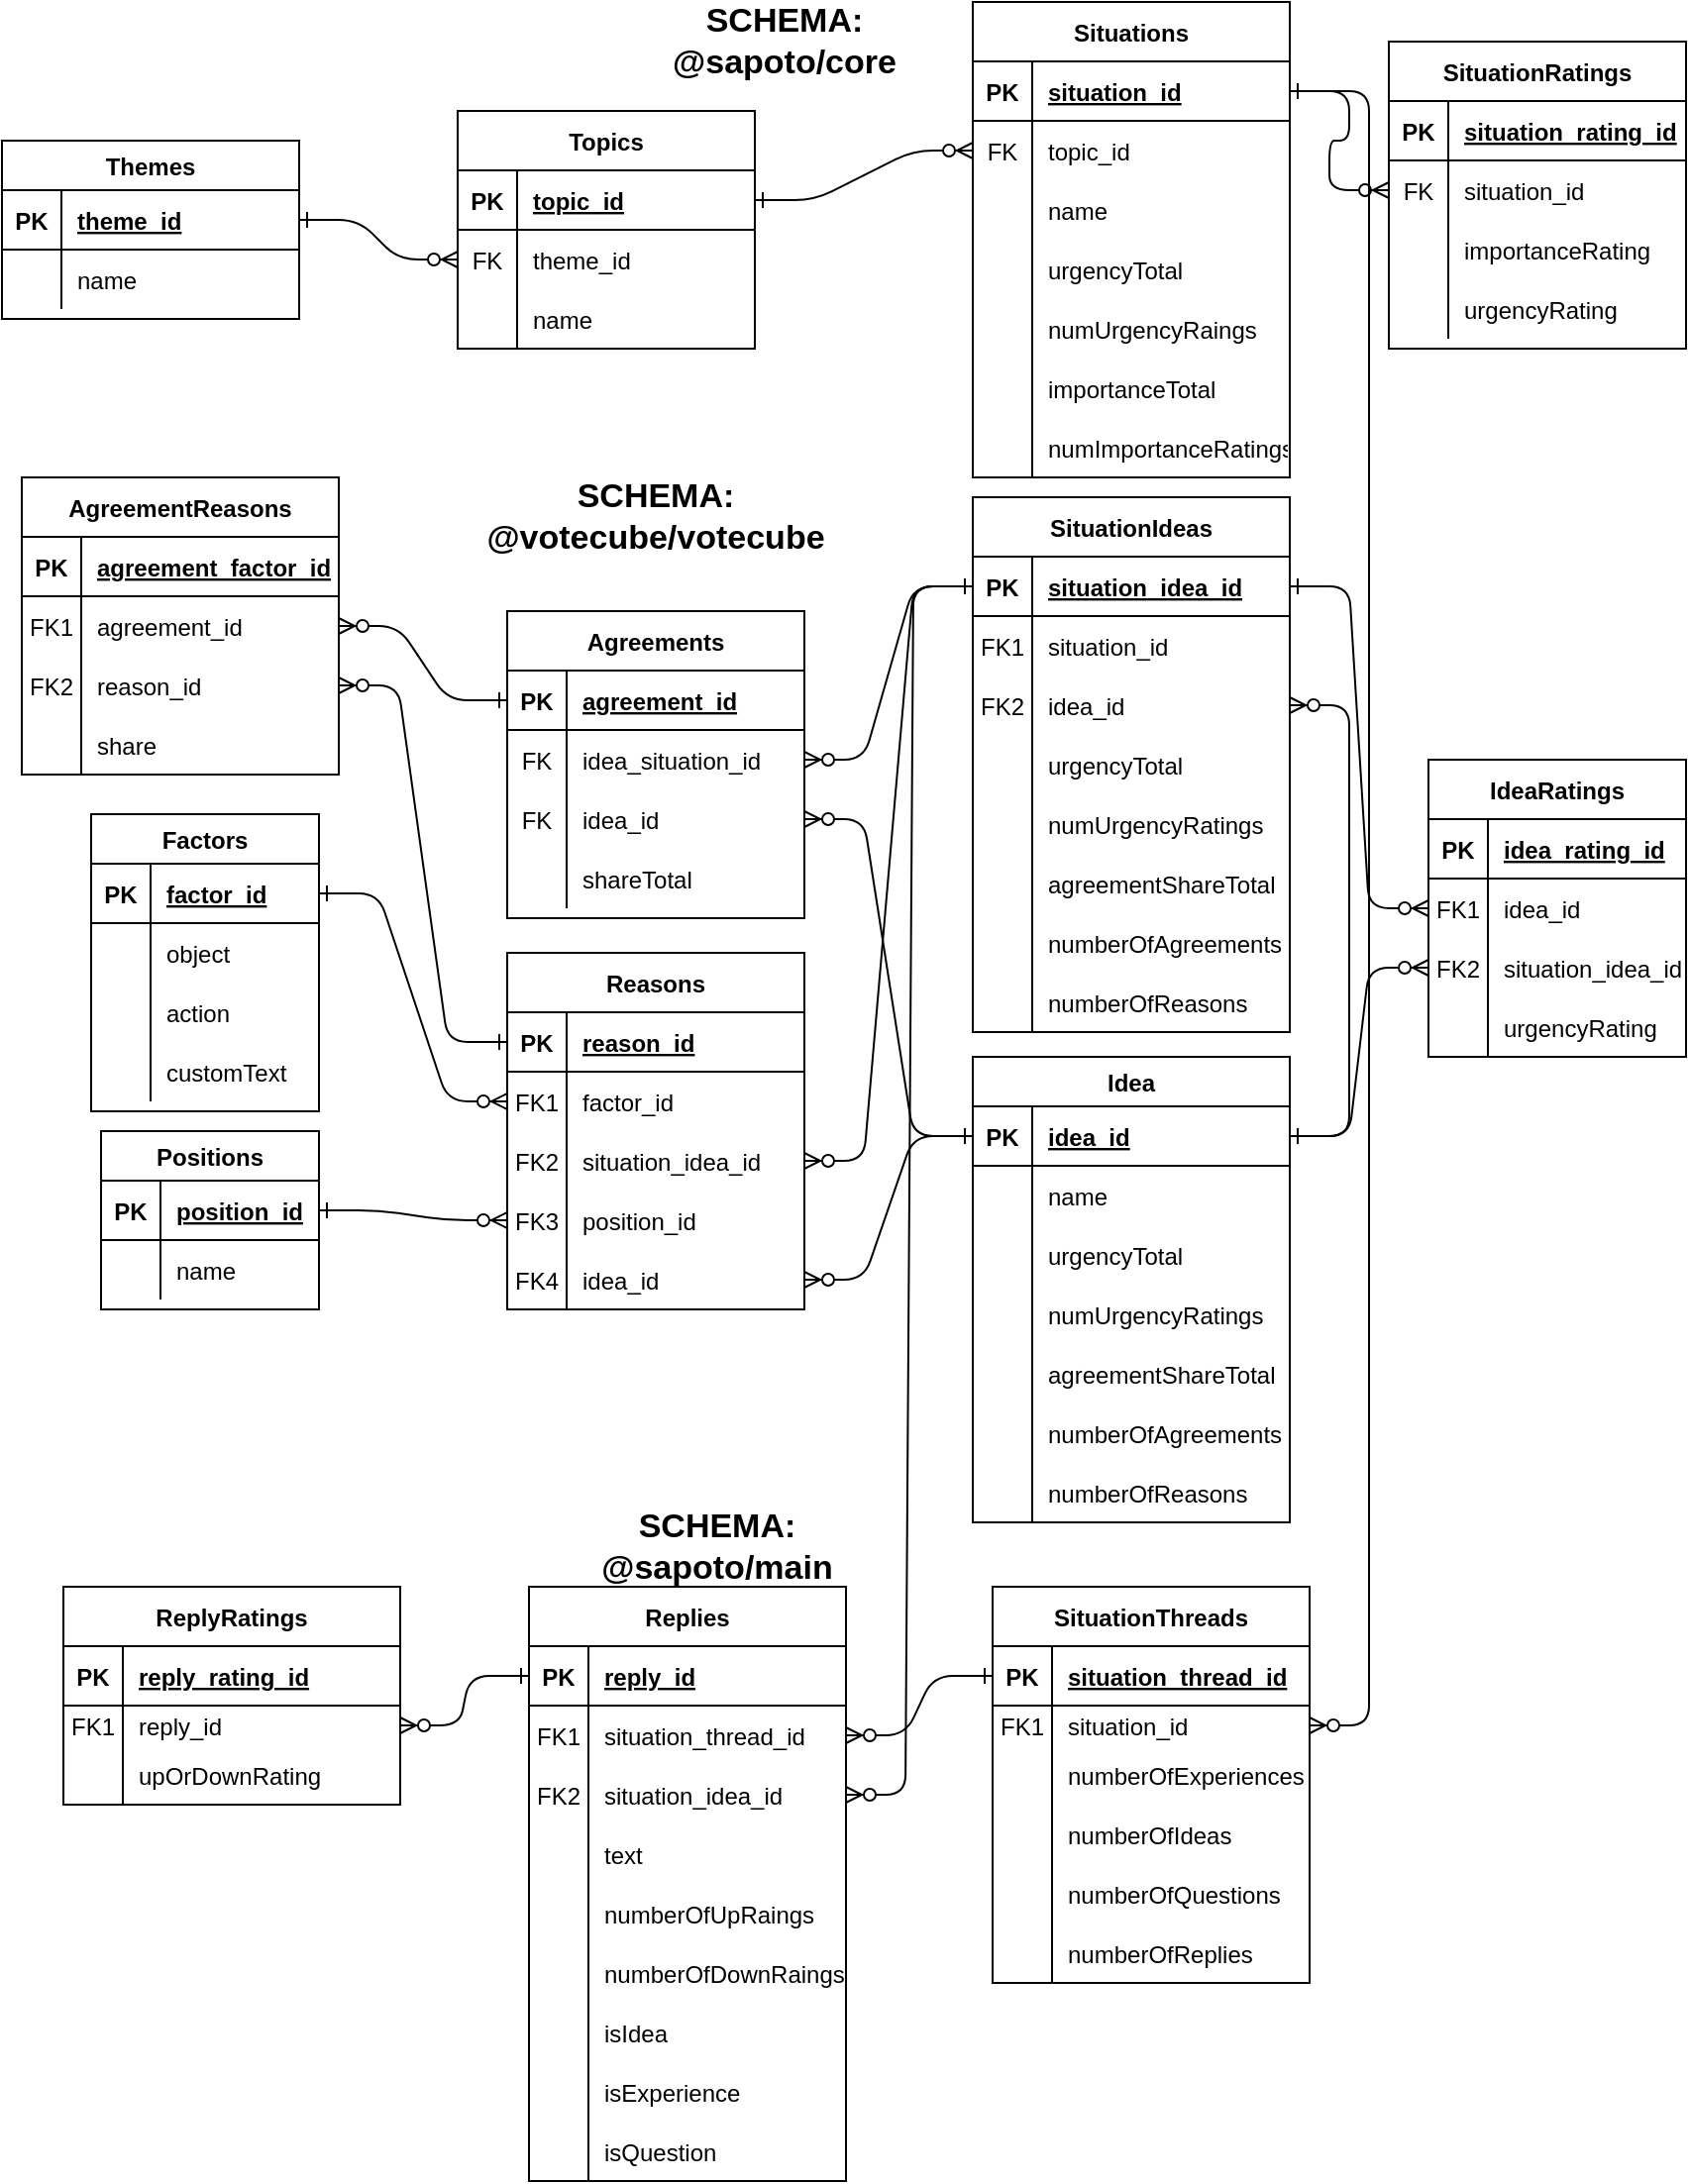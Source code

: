 <mxfile>
    <diagram id="R2lEEEUBdFMjLlhIrx00" name="Page-1">
        <mxGraphModel dx="1138" dy="680" grid="1" gridSize="10" guides="1" tooltips="1" connect="1" arrows="1" fold="1" page="1" pageScale="1" pageWidth="850" pageHeight="1100" math="0" shadow="0" extFonts="Permanent Marker^https://fonts.googleapis.com/css?family=Permanent+Marker">
            <root>
                <mxCell id="0"/>
                <mxCell id="1" parent="0"/>
                <mxCell id="C-vyLk0tnHw3VtMMgP7b-12" value="" style="edgeStyle=entityRelationEdgeStyle;endArrow=ERzeroToMany;startArrow=ERone;endFill=1;startFill=0;" parent="1" source="C-vyLk0tnHw3VtMMgP7b-3" target="C-vyLk0tnHw3VtMMgP7b-17" edge="1">
                    <mxGeometry width="100" height="100" relative="1" as="geometry">
                        <mxPoint x="406" y="320" as="sourcePoint"/>
                        <mxPoint x="466" y="345" as="targetPoint"/>
                    </mxGeometry>
                </mxCell>
                <mxCell id="C-vyLk0tnHw3VtMMgP7b-2" value="SituationThreads" style="shape=table;startSize=30;container=1;collapsible=1;childLayout=tableLayout;fixedRows=1;rowLines=0;fontStyle=1;align=center;resizeLast=1;" parent="1" vertex="1">
                    <mxGeometry x="500" y="800" width="160" height="200" as="geometry"/>
                </mxCell>
                <mxCell id="C-vyLk0tnHw3VtMMgP7b-3" value="" style="shape=partialRectangle;collapsible=0;dropTarget=0;pointerEvents=0;fillColor=none;points=[[0,0.5],[1,0.5]];portConstraint=eastwest;top=0;left=0;right=0;bottom=1;" parent="C-vyLk0tnHw3VtMMgP7b-2" vertex="1">
                    <mxGeometry y="30" width="160" height="30" as="geometry"/>
                </mxCell>
                <mxCell id="C-vyLk0tnHw3VtMMgP7b-4" value="PK" style="shape=partialRectangle;overflow=hidden;connectable=0;fillColor=none;top=0;left=0;bottom=0;right=0;fontStyle=1;" parent="C-vyLk0tnHw3VtMMgP7b-3" vertex="1">
                    <mxGeometry width="30" height="30" as="geometry">
                        <mxRectangle width="30" height="30" as="alternateBounds"/>
                    </mxGeometry>
                </mxCell>
                <mxCell id="C-vyLk0tnHw3VtMMgP7b-5" value="situation_thread_id" style="shape=partialRectangle;overflow=hidden;connectable=0;fillColor=none;top=0;left=0;bottom=0;right=0;align=left;spacingLeft=6;fontStyle=5;" parent="C-vyLk0tnHw3VtMMgP7b-3" vertex="1">
                    <mxGeometry x="30" width="130" height="30" as="geometry">
                        <mxRectangle width="130" height="30" as="alternateBounds"/>
                    </mxGeometry>
                </mxCell>
                <mxCell id="C-vyLk0tnHw3VtMMgP7b-6" value="" style="shape=partialRectangle;collapsible=0;dropTarget=0;pointerEvents=0;fillColor=none;points=[[0,0.5],[1,0.5]];portConstraint=eastwest;top=0;left=0;right=0;bottom=0;" parent="C-vyLk0tnHw3VtMMgP7b-2" vertex="1">
                    <mxGeometry y="60" width="160" height="20" as="geometry"/>
                </mxCell>
                <mxCell id="C-vyLk0tnHw3VtMMgP7b-7" value="FK1" style="shape=partialRectangle;overflow=hidden;connectable=0;fillColor=none;top=0;left=0;bottom=0;right=0;" parent="C-vyLk0tnHw3VtMMgP7b-6" vertex="1">
                    <mxGeometry width="30" height="20" as="geometry">
                        <mxRectangle width="30" height="20" as="alternateBounds"/>
                    </mxGeometry>
                </mxCell>
                <mxCell id="C-vyLk0tnHw3VtMMgP7b-8" value="situation_id" style="shape=partialRectangle;overflow=hidden;connectable=0;fillColor=none;top=0;left=0;bottom=0;right=0;align=left;spacingLeft=6;" parent="C-vyLk0tnHw3VtMMgP7b-6" vertex="1">
                    <mxGeometry x="30" width="130" height="20" as="geometry">
                        <mxRectangle width="130" height="20" as="alternateBounds"/>
                    </mxGeometry>
                </mxCell>
                <mxCell id="C-vyLk0tnHw3VtMMgP7b-9" value="" style="shape=partialRectangle;collapsible=0;dropTarget=0;pointerEvents=0;fillColor=none;points=[[0,0.5],[1,0.5]];portConstraint=eastwest;top=0;left=0;right=0;bottom=0;" parent="C-vyLk0tnHw3VtMMgP7b-2" vertex="1">
                    <mxGeometry y="80" width="160" height="30" as="geometry"/>
                </mxCell>
                <mxCell id="C-vyLk0tnHw3VtMMgP7b-10" value="" style="shape=partialRectangle;overflow=hidden;connectable=0;fillColor=none;top=0;left=0;bottom=0;right=0;" parent="C-vyLk0tnHw3VtMMgP7b-9" vertex="1">
                    <mxGeometry width="30" height="30" as="geometry">
                        <mxRectangle width="30" height="30" as="alternateBounds"/>
                    </mxGeometry>
                </mxCell>
                <mxCell id="C-vyLk0tnHw3VtMMgP7b-11" value="numberOfExperiences" style="shape=partialRectangle;overflow=hidden;connectable=0;fillColor=none;top=0;left=0;bottom=0;right=0;align=left;spacingLeft=6;" parent="C-vyLk0tnHw3VtMMgP7b-9" vertex="1">
                    <mxGeometry x="30" width="130" height="30" as="geometry">
                        <mxRectangle width="130" height="30" as="alternateBounds"/>
                    </mxGeometry>
                </mxCell>
                <mxCell id="98" value="" style="shape=partialRectangle;collapsible=0;dropTarget=0;pointerEvents=0;fillColor=none;points=[[0,0.5],[1,0.5]];portConstraint=eastwest;top=0;left=0;right=0;bottom=0;" parent="C-vyLk0tnHw3VtMMgP7b-2" vertex="1">
                    <mxGeometry y="110" width="160" height="30" as="geometry"/>
                </mxCell>
                <mxCell id="99" value="" style="shape=partialRectangle;overflow=hidden;connectable=0;fillColor=none;top=0;left=0;bottom=0;right=0;" parent="98" vertex="1">
                    <mxGeometry width="30" height="30" as="geometry">
                        <mxRectangle width="30" height="30" as="alternateBounds"/>
                    </mxGeometry>
                </mxCell>
                <mxCell id="100" value="numberOfIdeas" style="shape=partialRectangle;overflow=hidden;connectable=0;fillColor=none;top=0;left=0;bottom=0;right=0;align=left;spacingLeft=6;" parent="98" vertex="1">
                    <mxGeometry x="30" width="130" height="30" as="geometry">
                        <mxRectangle width="130" height="30" as="alternateBounds"/>
                    </mxGeometry>
                </mxCell>
                <mxCell id="101" value="" style="shape=partialRectangle;collapsible=0;dropTarget=0;pointerEvents=0;fillColor=none;points=[[0,0.5],[1,0.5]];portConstraint=eastwest;top=0;left=0;right=0;bottom=0;" parent="C-vyLk0tnHw3VtMMgP7b-2" vertex="1">
                    <mxGeometry y="140" width="160" height="30" as="geometry"/>
                </mxCell>
                <mxCell id="102" value="" style="shape=partialRectangle;overflow=hidden;connectable=0;fillColor=none;top=0;left=0;bottom=0;right=0;" parent="101" vertex="1">
                    <mxGeometry width="30" height="30" as="geometry">
                        <mxRectangle width="30" height="30" as="alternateBounds"/>
                    </mxGeometry>
                </mxCell>
                <mxCell id="103" value="numberOfQuestions" style="shape=partialRectangle;overflow=hidden;connectable=0;fillColor=none;top=0;left=0;bottom=0;right=0;align=left;spacingLeft=6;" parent="101" vertex="1">
                    <mxGeometry x="30" width="130" height="30" as="geometry">
                        <mxRectangle width="130" height="30" as="alternateBounds"/>
                    </mxGeometry>
                </mxCell>
                <mxCell id="104" value="" style="shape=partialRectangle;collapsible=0;dropTarget=0;pointerEvents=0;fillColor=none;points=[[0,0.5],[1,0.5]];portConstraint=eastwest;top=0;left=0;right=0;bottom=0;" parent="C-vyLk0tnHw3VtMMgP7b-2" vertex="1">
                    <mxGeometry y="170" width="160" height="30" as="geometry"/>
                </mxCell>
                <mxCell id="105" value="" style="shape=partialRectangle;overflow=hidden;connectable=0;fillColor=none;top=0;left=0;bottom=0;right=0;" parent="104" vertex="1">
                    <mxGeometry width="30" height="30" as="geometry">
                        <mxRectangle width="30" height="30" as="alternateBounds"/>
                    </mxGeometry>
                </mxCell>
                <mxCell id="106" value="numberOfReplies" style="shape=partialRectangle;overflow=hidden;connectable=0;fillColor=none;top=0;left=0;bottom=0;right=0;align=left;spacingLeft=6;" parent="104" vertex="1">
                    <mxGeometry x="30" width="130" height="30" as="geometry">
                        <mxRectangle width="130" height="30" as="alternateBounds"/>
                    </mxGeometry>
                </mxCell>
                <mxCell id="C-vyLk0tnHw3VtMMgP7b-13" value="Replies" style="shape=table;startSize=30;container=1;collapsible=1;childLayout=tableLayout;fixedRows=1;rowLines=0;fontStyle=1;align=center;resizeLast=1;" parent="1" vertex="1">
                    <mxGeometry x="266" y="800" width="160" height="300" as="geometry"/>
                </mxCell>
                <mxCell id="C-vyLk0tnHw3VtMMgP7b-14" value="" style="shape=partialRectangle;collapsible=0;dropTarget=0;pointerEvents=0;fillColor=none;points=[[0,0.5],[1,0.5]];portConstraint=eastwest;top=0;left=0;right=0;bottom=1;" parent="C-vyLk0tnHw3VtMMgP7b-13" vertex="1">
                    <mxGeometry y="30" width="160" height="30" as="geometry"/>
                </mxCell>
                <mxCell id="C-vyLk0tnHw3VtMMgP7b-15" value="PK" style="shape=partialRectangle;overflow=hidden;connectable=0;fillColor=none;top=0;left=0;bottom=0;right=0;fontStyle=1;" parent="C-vyLk0tnHw3VtMMgP7b-14" vertex="1">
                    <mxGeometry width="30" height="30" as="geometry">
                        <mxRectangle width="30" height="30" as="alternateBounds"/>
                    </mxGeometry>
                </mxCell>
                <mxCell id="C-vyLk0tnHw3VtMMgP7b-16" value="reply_id" style="shape=partialRectangle;overflow=hidden;connectable=0;fillColor=none;top=0;left=0;bottom=0;right=0;align=left;spacingLeft=6;fontStyle=5;" parent="C-vyLk0tnHw3VtMMgP7b-14" vertex="1">
                    <mxGeometry x="30" width="130" height="30" as="geometry">
                        <mxRectangle width="130" height="30" as="alternateBounds"/>
                    </mxGeometry>
                </mxCell>
                <mxCell id="C-vyLk0tnHw3VtMMgP7b-17" value="" style="shape=partialRectangle;collapsible=0;dropTarget=0;pointerEvents=0;fillColor=none;points=[[0,0.5],[1,0.5]];portConstraint=eastwest;top=0;left=0;right=0;bottom=0;" parent="C-vyLk0tnHw3VtMMgP7b-13" vertex="1">
                    <mxGeometry y="60" width="160" height="30" as="geometry"/>
                </mxCell>
                <mxCell id="C-vyLk0tnHw3VtMMgP7b-18" value="FK1" style="shape=partialRectangle;overflow=hidden;connectable=0;fillColor=none;top=0;left=0;bottom=0;right=0;" parent="C-vyLk0tnHw3VtMMgP7b-17" vertex="1">
                    <mxGeometry width="30" height="30" as="geometry">
                        <mxRectangle width="30" height="30" as="alternateBounds"/>
                    </mxGeometry>
                </mxCell>
                <mxCell id="C-vyLk0tnHw3VtMMgP7b-19" value="situation_thread_id" style="shape=partialRectangle;overflow=hidden;connectable=0;fillColor=none;top=0;left=0;bottom=0;right=0;align=left;spacingLeft=6;" parent="C-vyLk0tnHw3VtMMgP7b-17" vertex="1">
                    <mxGeometry x="30" width="130" height="30" as="geometry">
                        <mxRectangle width="130" height="30" as="alternateBounds"/>
                    </mxGeometry>
                </mxCell>
                <mxCell id="C-vyLk0tnHw3VtMMgP7b-20" value="" style="shape=partialRectangle;collapsible=0;dropTarget=0;pointerEvents=0;fillColor=none;points=[[0,0.5],[1,0.5]];portConstraint=eastwest;top=0;left=0;right=0;bottom=0;" parent="C-vyLk0tnHw3VtMMgP7b-13" vertex="1">
                    <mxGeometry y="90" width="160" height="30" as="geometry"/>
                </mxCell>
                <mxCell id="C-vyLk0tnHw3VtMMgP7b-21" value="FK2" style="shape=partialRectangle;overflow=hidden;connectable=0;fillColor=none;top=0;left=0;bottom=0;right=0;" parent="C-vyLk0tnHw3VtMMgP7b-20" vertex="1">
                    <mxGeometry width="30" height="30" as="geometry">
                        <mxRectangle width="30" height="30" as="alternateBounds"/>
                    </mxGeometry>
                </mxCell>
                <mxCell id="C-vyLk0tnHw3VtMMgP7b-22" value="situation_idea_id" style="shape=partialRectangle;overflow=hidden;connectable=0;fillColor=none;top=0;left=0;bottom=0;right=0;align=left;spacingLeft=6;" parent="C-vyLk0tnHw3VtMMgP7b-20" vertex="1">
                    <mxGeometry x="30" width="130" height="30" as="geometry">
                        <mxRectangle width="130" height="30" as="alternateBounds"/>
                    </mxGeometry>
                </mxCell>
                <mxCell id="UlRm_-mRZ6Bp_iC80ljX-145" value="" style="shape=partialRectangle;collapsible=0;dropTarget=0;pointerEvents=0;fillColor=none;points=[[0,0.5],[1,0.5]];portConstraint=eastwest;top=0;left=0;right=0;bottom=0;" parent="C-vyLk0tnHw3VtMMgP7b-13" vertex="1">
                    <mxGeometry y="120" width="160" height="30" as="geometry"/>
                </mxCell>
                <mxCell id="UlRm_-mRZ6Bp_iC80ljX-146" value="" style="shape=partialRectangle;overflow=hidden;connectable=0;fillColor=none;top=0;left=0;bottom=0;right=0;" parent="UlRm_-mRZ6Bp_iC80ljX-145" vertex="1">
                    <mxGeometry width="30" height="30" as="geometry">
                        <mxRectangle width="30" height="30" as="alternateBounds"/>
                    </mxGeometry>
                </mxCell>
                <mxCell id="UlRm_-mRZ6Bp_iC80ljX-147" value="text" style="shape=partialRectangle;overflow=hidden;connectable=0;fillColor=none;top=0;left=0;bottom=0;right=0;align=left;spacingLeft=6;" parent="UlRm_-mRZ6Bp_iC80ljX-145" vertex="1">
                    <mxGeometry x="30" width="130" height="30" as="geometry">
                        <mxRectangle width="130" height="30" as="alternateBounds"/>
                    </mxGeometry>
                </mxCell>
                <mxCell id="30" value="" style="shape=partialRectangle;collapsible=0;dropTarget=0;pointerEvents=0;fillColor=none;points=[[0,0.5],[1,0.5]];portConstraint=eastwest;top=0;left=0;right=0;bottom=0;" parent="C-vyLk0tnHw3VtMMgP7b-13" vertex="1">
                    <mxGeometry y="150" width="160" height="30" as="geometry"/>
                </mxCell>
                <mxCell id="31" value="" style="shape=partialRectangle;overflow=hidden;connectable=0;fillColor=none;top=0;left=0;bottom=0;right=0;" parent="30" vertex="1">
                    <mxGeometry width="30" height="30" as="geometry">
                        <mxRectangle width="30" height="30" as="alternateBounds"/>
                    </mxGeometry>
                </mxCell>
                <mxCell id="32" value="numberOfUpRaings" style="shape=partialRectangle;overflow=hidden;connectable=0;fillColor=none;top=0;left=0;bottom=0;right=0;align=left;spacingLeft=6;" parent="30" vertex="1">
                    <mxGeometry x="30" width="130" height="30" as="geometry">
                        <mxRectangle width="130" height="30" as="alternateBounds"/>
                    </mxGeometry>
                </mxCell>
                <mxCell id="33" value="" style="shape=partialRectangle;collapsible=0;dropTarget=0;pointerEvents=0;fillColor=none;points=[[0,0.5],[1,0.5]];portConstraint=eastwest;top=0;left=0;right=0;bottom=0;" parent="C-vyLk0tnHw3VtMMgP7b-13" vertex="1">
                    <mxGeometry y="180" width="160" height="30" as="geometry"/>
                </mxCell>
                <mxCell id="34" value="" style="shape=partialRectangle;overflow=hidden;connectable=0;fillColor=none;top=0;left=0;bottom=0;right=0;" parent="33" vertex="1">
                    <mxGeometry width="30" height="30" as="geometry">
                        <mxRectangle width="30" height="30" as="alternateBounds"/>
                    </mxGeometry>
                </mxCell>
                <mxCell id="35" value="numberOfDownRaings" style="shape=partialRectangle;overflow=hidden;connectable=0;fillColor=none;top=0;left=0;bottom=0;right=0;align=left;spacingLeft=6;" parent="33" vertex="1">
                    <mxGeometry x="30" width="130" height="30" as="geometry">
                        <mxRectangle width="130" height="30" as="alternateBounds"/>
                    </mxGeometry>
                </mxCell>
                <mxCell id="113" value="" style="shape=partialRectangle;collapsible=0;dropTarget=0;pointerEvents=0;fillColor=none;points=[[0,0.5],[1,0.5]];portConstraint=eastwest;top=0;left=0;right=0;bottom=0;" parent="C-vyLk0tnHw3VtMMgP7b-13" vertex="1">
                    <mxGeometry y="210" width="160" height="30" as="geometry"/>
                </mxCell>
                <mxCell id="114" value="" style="shape=partialRectangle;overflow=hidden;connectable=0;fillColor=none;top=0;left=0;bottom=0;right=0;" parent="113" vertex="1">
                    <mxGeometry width="30" height="30" as="geometry">
                        <mxRectangle width="30" height="30" as="alternateBounds"/>
                    </mxGeometry>
                </mxCell>
                <mxCell id="115" value="isIdea" style="shape=partialRectangle;overflow=hidden;connectable=0;fillColor=none;top=0;left=0;bottom=0;right=0;align=left;spacingLeft=6;" parent="113" vertex="1">
                    <mxGeometry x="30" width="130" height="30" as="geometry">
                        <mxRectangle width="130" height="30" as="alternateBounds"/>
                    </mxGeometry>
                </mxCell>
                <mxCell id="116" value="" style="shape=partialRectangle;collapsible=0;dropTarget=0;pointerEvents=0;fillColor=none;points=[[0,0.5],[1,0.5]];portConstraint=eastwest;top=0;left=0;right=0;bottom=0;" parent="C-vyLk0tnHw3VtMMgP7b-13" vertex="1">
                    <mxGeometry y="240" width="160" height="30" as="geometry"/>
                </mxCell>
                <mxCell id="117" value="" style="shape=partialRectangle;overflow=hidden;connectable=0;fillColor=none;top=0;left=0;bottom=0;right=0;" parent="116" vertex="1">
                    <mxGeometry width="30" height="30" as="geometry">
                        <mxRectangle width="30" height="30" as="alternateBounds"/>
                    </mxGeometry>
                </mxCell>
                <mxCell id="118" value="isExperience" style="shape=partialRectangle;overflow=hidden;connectable=0;fillColor=none;top=0;left=0;bottom=0;right=0;align=left;spacingLeft=6;" parent="116" vertex="1">
                    <mxGeometry x="30" width="130" height="30" as="geometry">
                        <mxRectangle width="130" height="30" as="alternateBounds"/>
                    </mxGeometry>
                </mxCell>
                <mxCell id="119" value="" style="shape=partialRectangle;collapsible=0;dropTarget=0;pointerEvents=0;fillColor=none;points=[[0,0.5],[1,0.5]];portConstraint=eastwest;top=0;left=0;right=0;bottom=0;" parent="C-vyLk0tnHw3VtMMgP7b-13" vertex="1">
                    <mxGeometry y="270" width="160" height="30" as="geometry"/>
                </mxCell>
                <mxCell id="120" value="" style="shape=partialRectangle;overflow=hidden;connectable=0;fillColor=none;top=0;left=0;bottom=0;right=0;" parent="119" vertex="1">
                    <mxGeometry width="30" height="30" as="geometry">
                        <mxRectangle width="30" height="30" as="alternateBounds"/>
                    </mxGeometry>
                </mxCell>
                <mxCell id="121" value="isQuestion" style="shape=partialRectangle;overflow=hidden;connectable=0;fillColor=none;top=0;left=0;bottom=0;right=0;align=left;spacingLeft=6;" parent="119" vertex="1">
                    <mxGeometry x="30" width="130" height="30" as="geometry">
                        <mxRectangle width="130" height="30" as="alternateBounds"/>
                    </mxGeometry>
                </mxCell>
                <mxCell id="C-vyLk0tnHw3VtMMgP7b-23" value="Situations" style="shape=table;startSize=30;container=1;collapsible=1;childLayout=tableLayout;fixedRows=1;rowLines=0;fontStyle=1;align=center;resizeLast=1;" parent="1" vertex="1">
                    <mxGeometry x="490" width="160" height="240" as="geometry"/>
                </mxCell>
                <mxCell id="C-vyLk0tnHw3VtMMgP7b-24" value="" style="shape=partialRectangle;collapsible=0;dropTarget=0;pointerEvents=0;fillColor=none;points=[[0,0.5],[1,0.5]];portConstraint=eastwest;top=0;left=0;right=0;bottom=1;" parent="C-vyLk0tnHw3VtMMgP7b-23" vertex="1">
                    <mxGeometry y="30" width="160" height="30" as="geometry"/>
                </mxCell>
                <mxCell id="C-vyLk0tnHw3VtMMgP7b-25" value="PK" style="shape=partialRectangle;overflow=hidden;connectable=0;fillColor=none;top=0;left=0;bottom=0;right=0;fontStyle=1;" parent="C-vyLk0tnHw3VtMMgP7b-24" vertex="1">
                    <mxGeometry width="30" height="30" as="geometry">
                        <mxRectangle width="30" height="30" as="alternateBounds"/>
                    </mxGeometry>
                </mxCell>
                <mxCell id="C-vyLk0tnHw3VtMMgP7b-26" value="situation_id" style="shape=partialRectangle;overflow=hidden;connectable=0;fillColor=none;top=0;left=0;bottom=0;right=0;align=left;spacingLeft=6;fontStyle=5;" parent="C-vyLk0tnHw3VtMMgP7b-24" vertex="1">
                    <mxGeometry x="30" width="130" height="30" as="geometry">
                        <mxRectangle width="130" height="30" as="alternateBounds"/>
                    </mxGeometry>
                </mxCell>
                <mxCell id="C-vyLk0tnHw3VtMMgP7b-27" value="" style="shape=partialRectangle;collapsible=0;dropTarget=0;pointerEvents=0;fillColor=none;points=[[0,0.5],[1,0.5]];portConstraint=eastwest;top=0;left=0;right=0;bottom=0;" parent="C-vyLk0tnHw3VtMMgP7b-23" vertex="1">
                    <mxGeometry y="60" width="160" height="30" as="geometry"/>
                </mxCell>
                <mxCell id="C-vyLk0tnHw3VtMMgP7b-28" value="FK" style="shape=partialRectangle;overflow=hidden;connectable=0;fillColor=none;top=0;left=0;bottom=0;right=0;" parent="C-vyLk0tnHw3VtMMgP7b-27" vertex="1">
                    <mxGeometry width="30" height="30" as="geometry">
                        <mxRectangle width="30" height="30" as="alternateBounds"/>
                    </mxGeometry>
                </mxCell>
                <mxCell id="C-vyLk0tnHw3VtMMgP7b-29" value="topic_id" style="shape=partialRectangle;overflow=hidden;connectable=0;fillColor=none;top=0;left=0;bottom=0;right=0;align=left;spacingLeft=6;" parent="C-vyLk0tnHw3VtMMgP7b-27" vertex="1">
                    <mxGeometry x="30" width="130" height="30" as="geometry">
                        <mxRectangle width="130" height="30" as="alternateBounds"/>
                    </mxGeometry>
                </mxCell>
                <mxCell id="UlRm_-mRZ6Bp_iC80ljX-92" value="" style="shape=partialRectangle;collapsible=0;dropTarget=0;pointerEvents=0;fillColor=none;points=[[0,0.5],[1,0.5]];portConstraint=eastwest;top=0;left=0;right=0;bottom=0;" parent="C-vyLk0tnHw3VtMMgP7b-23" vertex="1">
                    <mxGeometry y="90" width="160" height="30" as="geometry"/>
                </mxCell>
                <mxCell id="UlRm_-mRZ6Bp_iC80ljX-93" value="" style="shape=partialRectangle;overflow=hidden;connectable=0;fillColor=none;top=0;left=0;bottom=0;right=0;" parent="UlRm_-mRZ6Bp_iC80ljX-92" vertex="1">
                    <mxGeometry width="30" height="30" as="geometry">
                        <mxRectangle width="30" height="30" as="alternateBounds"/>
                    </mxGeometry>
                </mxCell>
                <mxCell id="UlRm_-mRZ6Bp_iC80ljX-94" value="name" style="shape=partialRectangle;overflow=hidden;connectable=0;fillColor=none;top=0;left=0;bottom=0;right=0;align=left;spacingLeft=6;" parent="UlRm_-mRZ6Bp_iC80ljX-92" vertex="1">
                    <mxGeometry x="30" width="130" height="30" as="geometry">
                        <mxRectangle width="130" height="30" as="alternateBounds"/>
                    </mxGeometry>
                </mxCell>
                <mxCell id="128" value="" style="shape=partialRectangle;collapsible=0;dropTarget=0;pointerEvents=0;fillColor=none;points=[[0,0.5],[1,0.5]];portConstraint=eastwest;top=0;left=0;right=0;bottom=0;" parent="C-vyLk0tnHw3VtMMgP7b-23" vertex="1">
                    <mxGeometry y="120" width="160" height="30" as="geometry"/>
                </mxCell>
                <mxCell id="129" value="" style="shape=partialRectangle;overflow=hidden;connectable=0;fillColor=none;top=0;left=0;bottom=0;right=0;" parent="128" vertex="1">
                    <mxGeometry width="30" height="30" as="geometry">
                        <mxRectangle width="30" height="30" as="alternateBounds"/>
                    </mxGeometry>
                </mxCell>
                <mxCell id="130" value="urgencyTotal" style="shape=partialRectangle;overflow=hidden;connectable=0;fillColor=none;top=0;left=0;bottom=0;right=0;align=left;spacingLeft=6;" parent="128" vertex="1">
                    <mxGeometry x="30" width="130" height="30" as="geometry">
                        <mxRectangle width="130" height="30" as="alternateBounds"/>
                    </mxGeometry>
                </mxCell>
                <mxCell id="131" value="" style="shape=partialRectangle;collapsible=0;dropTarget=0;pointerEvents=0;fillColor=none;points=[[0,0.5],[1,0.5]];portConstraint=eastwest;top=0;left=0;right=0;bottom=0;" parent="C-vyLk0tnHw3VtMMgP7b-23" vertex="1">
                    <mxGeometry y="150" width="160" height="30" as="geometry"/>
                </mxCell>
                <mxCell id="132" value="" style="shape=partialRectangle;overflow=hidden;connectable=0;fillColor=none;top=0;left=0;bottom=0;right=0;" parent="131" vertex="1">
                    <mxGeometry width="30" height="30" as="geometry">
                        <mxRectangle width="30" height="30" as="alternateBounds"/>
                    </mxGeometry>
                </mxCell>
                <mxCell id="133" value="numUrgencyRaings" style="shape=partialRectangle;overflow=hidden;connectable=0;fillColor=none;top=0;left=0;bottom=0;right=0;align=left;spacingLeft=6;" parent="131" vertex="1">
                    <mxGeometry x="30" width="130" height="30" as="geometry">
                        <mxRectangle width="130" height="30" as="alternateBounds"/>
                    </mxGeometry>
                </mxCell>
                <mxCell id="134" value="" style="shape=partialRectangle;collapsible=0;dropTarget=0;pointerEvents=0;fillColor=none;points=[[0,0.5],[1,0.5]];portConstraint=eastwest;top=0;left=0;right=0;bottom=0;" parent="C-vyLk0tnHw3VtMMgP7b-23" vertex="1">
                    <mxGeometry y="180" width="160" height="30" as="geometry"/>
                </mxCell>
                <mxCell id="135" value="" style="shape=partialRectangle;overflow=hidden;connectable=0;fillColor=none;top=0;left=0;bottom=0;right=0;" parent="134" vertex="1">
                    <mxGeometry width="30" height="30" as="geometry">
                        <mxRectangle width="30" height="30" as="alternateBounds"/>
                    </mxGeometry>
                </mxCell>
                <mxCell id="136" value="importanceTotal" style="shape=partialRectangle;overflow=hidden;connectable=0;fillColor=none;top=0;left=0;bottom=0;right=0;align=left;spacingLeft=6;" parent="134" vertex="1">
                    <mxGeometry x="30" width="130" height="30" as="geometry">
                        <mxRectangle width="130" height="30" as="alternateBounds"/>
                    </mxGeometry>
                </mxCell>
                <mxCell id="137" value="" style="shape=partialRectangle;collapsible=0;dropTarget=0;pointerEvents=0;fillColor=none;points=[[0,0.5],[1,0.5]];portConstraint=eastwest;top=0;left=0;right=0;bottom=0;" parent="C-vyLk0tnHw3VtMMgP7b-23" vertex="1">
                    <mxGeometry y="210" width="160" height="30" as="geometry"/>
                </mxCell>
                <mxCell id="138" value="" style="shape=partialRectangle;overflow=hidden;connectable=0;fillColor=none;top=0;left=0;bottom=0;right=0;" parent="137" vertex="1">
                    <mxGeometry width="30" height="30" as="geometry">
                        <mxRectangle width="30" height="30" as="alternateBounds"/>
                    </mxGeometry>
                </mxCell>
                <mxCell id="139" value="numImportanceRatings" style="shape=partialRectangle;overflow=hidden;connectable=0;fillColor=none;top=0;left=0;bottom=0;right=0;align=left;spacingLeft=6;" parent="137" vertex="1">
                    <mxGeometry x="30" width="130" height="30" as="geometry">
                        <mxRectangle width="130" height="30" as="alternateBounds"/>
                    </mxGeometry>
                </mxCell>
                <mxCell id="UlRm_-mRZ6Bp_iC80ljX-9" value="SituationIdeas" style="shape=table;startSize=30;container=1;collapsible=1;childLayout=tableLayout;fixedRows=1;rowLines=0;fontStyle=1;align=center;resizeLast=1;" parent="1" vertex="1">
                    <mxGeometry x="490" y="250" width="160" height="270" as="geometry"/>
                </mxCell>
                <mxCell id="UlRm_-mRZ6Bp_iC80ljX-10" value="" style="shape=partialRectangle;collapsible=0;dropTarget=0;pointerEvents=0;fillColor=none;points=[[0,0.5],[1,0.5]];portConstraint=eastwest;top=0;left=0;right=0;bottom=1;" parent="UlRm_-mRZ6Bp_iC80ljX-9" vertex="1">
                    <mxGeometry y="30" width="160" height="30" as="geometry"/>
                </mxCell>
                <mxCell id="UlRm_-mRZ6Bp_iC80ljX-11" value="PK" style="shape=partialRectangle;overflow=hidden;connectable=0;fillColor=none;top=0;left=0;bottom=0;right=0;fontStyle=1;" parent="UlRm_-mRZ6Bp_iC80ljX-10" vertex="1">
                    <mxGeometry width="30" height="30" as="geometry">
                        <mxRectangle width="30" height="30" as="alternateBounds"/>
                    </mxGeometry>
                </mxCell>
                <mxCell id="UlRm_-mRZ6Bp_iC80ljX-12" value="situation_idea_id" style="shape=partialRectangle;overflow=hidden;connectable=0;fillColor=none;top=0;left=0;bottom=0;right=0;align=left;spacingLeft=6;fontStyle=5;" parent="UlRm_-mRZ6Bp_iC80ljX-10" vertex="1">
                    <mxGeometry x="30" width="130" height="30" as="geometry">
                        <mxRectangle width="130" height="30" as="alternateBounds"/>
                    </mxGeometry>
                </mxCell>
                <mxCell id="UlRm_-mRZ6Bp_iC80ljX-13" value="" style="shape=partialRectangle;collapsible=0;dropTarget=0;pointerEvents=0;fillColor=none;points=[[0,0.5],[1,0.5]];portConstraint=eastwest;top=0;left=0;right=0;bottom=0;" parent="UlRm_-mRZ6Bp_iC80ljX-9" vertex="1">
                    <mxGeometry y="60" width="160" height="30" as="geometry"/>
                </mxCell>
                <mxCell id="UlRm_-mRZ6Bp_iC80ljX-14" value="FK1" style="shape=partialRectangle;overflow=hidden;connectable=0;fillColor=none;top=0;left=0;bottom=0;right=0;" parent="UlRm_-mRZ6Bp_iC80ljX-13" vertex="1">
                    <mxGeometry width="30" height="30" as="geometry">
                        <mxRectangle width="30" height="30" as="alternateBounds"/>
                    </mxGeometry>
                </mxCell>
                <mxCell id="UlRm_-mRZ6Bp_iC80ljX-15" value="situation_id" style="shape=partialRectangle;overflow=hidden;connectable=0;fillColor=none;top=0;left=0;bottom=0;right=0;align=left;spacingLeft=6;" parent="UlRm_-mRZ6Bp_iC80ljX-13" vertex="1">
                    <mxGeometry x="30" width="130" height="30" as="geometry">
                        <mxRectangle width="130" height="30" as="alternateBounds"/>
                    </mxGeometry>
                </mxCell>
                <mxCell id="UlRm_-mRZ6Bp_iC80ljX-16" value="" style="shape=partialRectangle;collapsible=0;dropTarget=0;pointerEvents=0;fillColor=none;points=[[0,0.5],[1,0.5]];portConstraint=eastwest;top=0;left=0;right=0;bottom=0;" parent="UlRm_-mRZ6Bp_iC80ljX-9" vertex="1">
                    <mxGeometry y="90" width="160" height="30" as="geometry"/>
                </mxCell>
                <mxCell id="UlRm_-mRZ6Bp_iC80ljX-17" value="FK2" style="shape=partialRectangle;overflow=hidden;connectable=0;fillColor=none;top=0;left=0;bottom=0;right=0;" parent="UlRm_-mRZ6Bp_iC80ljX-16" vertex="1">
                    <mxGeometry width="30" height="30" as="geometry">
                        <mxRectangle width="30" height="30" as="alternateBounds"/>
                    </mxGeometry>
                </mxCell>
                <mxCell id="UlRm_-mRZ6Bp_iC80ljX-18" value="idea_id" style="shape=partialRectangle;overflow=hidden;connectable=0;fillColor=none;top=0;left=0;bottom=0;right=0;align=left;spacingLeft=6;" parent="UlRm_-mRZ6Bp_iC80ljX-16" vertex="1">
                    <mxGeometry x="30" width="130" height="30" as="geometry">
                        <mxRectangle width="130" height="30" as="alternateBounds"/>
                    </mxGeometry>
                </mxCell>
                <mxCell id="36" value="" style="shape=partialRectangle;collapsible=0;dropTarget=0;pointerEvents=0;fillColor=none;points=[[0,0.5],[1,0.5]];portConstraint=eastwest;top=0;left=0;right=0;bottom=0;" parent="UlRm_-mRZ6Bp_iC80ljX-9" vertex="1">
                    <mxGeometry y="120" width="160" height="30" as="geometry"/>
                </mxCell>
                <mxCell id="37" value="" style="shape=partialRectangle;overflow=hidden;connectable=0;fillColor=none;top=0;left=0;bottom=0;right=0;" parent="36" vertex="1">
                    <mxGeometry width="30" height="30" as="geometry">
                        <mxRectangle width="30" height="30" as="alternateBounds"/>
                    </mxGeometry>
                </mxCell>
                <mxCell id="38" value="urgencyTotal" style="shape=partialRectangle;overflow=hidden;connectable=0;fillColor=none;top=0;left=0;bottom=0;right=0;align=left;spacingLeft=6;" parent="36" vertex="1">
                    <mxGeometry x="30" width="130" height="30" as="geometry">
                        <mxRectangle width="130" height="30" as="alternateBounds"/>
                    </mxGeometry>
                </mxCell>
                <mxCell id="65" value="" style="shape=partialRectangle;collapsible=0;dropTarget=0;pointerEvents=0;fillColor=none;points=[[0,0.5],[1,0.5]];portConstraint=eastwest;top=0;left=0;right=0;bottom=0;" parent="UlRm_-mRZ6Bp_iC80ljX-9" vertex="1">
                    <mxGeometry y="150" width="160" height="30" as="geometry"/>
                </mxCell>
                <mxCell id="66" value="" style="shape=partialRectangle;overflow=hidden;connectable=0;fillColor=none;top=0;left=0;bottom=0;right=0;" parent="65" vertex="1">
                    <mxGeometry width="30" height="30" as="geometry">
                        <mxRectangle width="30" height="30" as="alternateBounds"/>
                    </mxGeometry>
                </mxCell>
                <mxCell id="67" value="numUrgencyRatings" style="shape=partialRectangle;overflow=hidden;connectable=0;fillColor=none;top=0;left=0;bottom=0;right=0;align=left;spacingLeft=6;" parent="65" vertex="1">
                    <mxGeometry x="30" width="130" height="30" as="geometry">
                        <mxRectangle width="130" height="30" as="alternateBounds"/>
                    </mxGeometry>
                </mxCell>
                <mxCell id="83" value="" style="shape=partialRectangle;collapsible=0;dropTarget=0;pointerEvents=0;fillColor=none;points=[[0,0.5],[1,0.5]];portConstraint=eastwest;top=0;left=0;right=0;bottom=0;" parent="UlRm_-mRZ6Bp_iC80ljX-9" vertex="1">
                    <mxGeometry y="180" width="160" height="30" as="geometry"/>
                </mxCell>
                <mxCell id="84" value="" style="shape=partialRectangle;overflow=hidden;connectable=0;fillColor=none;top=0;left=0;bottom=0;right=0;" parent="83" vertex="1">
                    <mxGeometry width="30" height="30" as="geometry">
                        <mxRectangle width="30" height="30" as="alternateBounds"/>
                    </mxGeometry>
                </mxCell>
                <mxCell id="85" value="agreementShareTotal" style="shape=partialRectangle;overflow=hidden;connectable=0;fillColor=none;top=0;left=0;bottom=0;right=0;align=left;spacingLeft=6;" parent="83" vertex="1">
                    <mxGeometry x="30" width="130" height="30" as="geometry">
                        <mxRectangle width="130" height="30" as="alternateBounds"/>
                    </mxGeometry>
                </mxCell>
                <mxCell id="86" value="" style="shape=partialRectangle;collapsible=0;dropTarget=0;pointerEvents=0;fillColor=none;points=[[0,0.5],[1,0.5]];portConstraint=eastwest;top=0;left=0;right=0;bottom=0;" parent="UlRm_-mRZ6Bp_iC80ljX-9" vertex="1">
                    <mxGeometry y="210" width="160" height="30" as="geometry"/>
                </mxCell>
                <mxCell id="87" value="" style="shape=partialRectangle;overflow=hidden;connectable=0;fillColor=none;top=0;left=0;bottom=0;right=0;" parent="86" vertex="1">
                    <mxGeometry width="30" height="30" as="geometry">
                        <mxRectangle width="30" height="30" as="alternateBounds"/>
                    </mxGeometry>
                </mxCell>
                <mxCell id="88" value="numberOfAgreements" style="shape=partialRectangle;overflow=hidden;connectable=0;fillColor=none;top=0;left=0;bottom=0;right=0;align=left;spacingLeft=6;" parent="86" vertex="1">
                    <mxGeometry x="30" width="130" height="30" as="geometry">
                        <mxRectangle width="130" height="30" as="alternateBounds"/>
                    </mxGeometry>
                </mxCell>
                <mxCell id="122" value="" style="shape=partialRectangle;collapsible=0;dropTarget=0;pointerEvents=0;fillColor=none;points=[[0,0.5],[1,0.5]];portConstraint=eastwest;top=0;left=0;right=0;bottom=0;" parent="UlRm_-mRZ6Bp_iC80ljX-9" vertex="1">
                    <mxGeometry y="240" width="160" height="30" as="geometry"/>
                </mxCell>
                <mxCell id="123" value="" style="shape=partialRectangle;overflow=hidden;connectable=0;fillColor=none;top=0;left=0;bottom=0;right=0;" parent="122" vertex="1">
                    <mxGeometry width="30" height="30" as="geometry">
                        <mxRectangle width="30" height="30" as="alternateBounds"/>
                    </mxGeometry>
                </mxCell>
                <mxCell id="124" value="numberOfReasons" style="shape=partialRectangle;overflow=hidden;connectable=0;fillColor=none;top=0;left=0;bottom=0;right=0;align=left;spacingLeft=6;" parent="122" vertex="1">
                    <mxGeometry x="30" width="130" height="30" as="geometry">
                        <mxRectangle width="130" height="30" as="alternateBounds"/>
                    </mxGeometry>
                </mxCell>
                <mxCell id="UlRm_-mRZ6Bp_iC80ljX-19" value="Topics" style="shape=table;startSize=30;container=1;collapsible=1;childLayout=tableLayout;fixedRows=1;rowLines=0;fontStyle=1;align=center;resizeLast=1;" parent="1" vertex="1">
                    <mxGeometry x="230" y="55" width="150" height="120" as="geometry"/>
                </mxCell>
                <mxCell id="UlRm_-mRZ6Bp_iC80ljX-20" value="" style="shape=partialRectangle;collapsible=0;dropTarget=0;pointerEvents=0;fillColor=none;points=[[0,0.5],[1,0.5]];portConstraint=eastwest;top=0;left=0;right=0;bottom=1;" parent="UlRm_-mRZ6Bp_iC80ljX-19" vertex="1">
                    <mxGeometry y="30" width="150" height="30" as="geometry"/>
                </mxCell>
                <mxCell id="UlRm_-mRZ6Bp_iC80ljX-21" value="PK" style="shape=partialRectangle;overflow=hidden;connectable=0;fillColor=none;top=0;left=0;bottom=0;right=0;fontStyle=1;" parent="UlRm_-mRZ6Bp_iC80ljX-20" vertex="1">
                    <mxGeometry width="30" height="30" as="geometry">
                        <mxRectangle width="30" height="30" as="alternateBounds"/>
                    </mxGeometry>
                </mxCell>
                <mxCell id="UlRm_-mRZ6Bp_iC80ljX-22" value="topic_id" style="shape=partialRectangle;overflow=hidden;connectable=0;fillColor=none;top=0;left=0;bottom=0;right=0;align=left;spacingLeft=6;fontStyle=5;" parent="UlRm_-mRZ6Bp_iC80ljX-20" vertex="1">
                    <mxGeometry x="30" width="120" height="30" as="geometry">
                        <mxRectangle width="120" height="30" as="alternateBounds"/>
                    </mxGeometry>
                </mxCell>
                <mxCell id="UlRm_-mRZ6Bp_iC80ljX-23" value="" style="shape=partialRectangle;collapsible=0;dropTarget=0;pointerEvents=0;fillColor=none;points=[[0,0.5],[1,0.5]];portConstraint=eastwest;top=0;left=0;right=0;bottom=0;" parent="UlRm_-mRZ6Bp_iC80ljX-19" vertex="1">
                    <mxGeometry y="60" width="150" height="30" as="geometry"/>
                </mxCell>
                <mxCell id="UlRm_-mRZ6Bp_iC80ljX-24" value="FK" style="shape=partialRectangle;overflow=hidden;connectable=0;fillColor=none;top=0;left=0;bottom=0;right=0;" parent="UlRm_-mRZ6Bp_iC80ljX-23" vertex="1">
                    <mxGeometry width="30" height="30" as="geometry">
                        <mxRectangle width="30" height="30" as="alternateBounds"/>
                    </mxGeometry>
                </mxCell>
                <mxCell id="UlRm_-mRZ6Bp_iC80ljX-25" value="theme_id" style="shape=partialRectangle;overflow=hidden;connectable=0;fillColor=none;top=0;left=0;bottom=0;right=0;align=left;spacingLeft=6;" parent="UlRm_-mRZ6Bp_iC80ljX-23" vertex="1">
                    <mxGeometry x="30" width="120" height="30" as="geometry">
                        <mxRectangle width="120" height="30" as="alternateBounds"/>
                    </mxGeometry>
                </mxCell>
                <mxCell id="UlRm_-mRZ6Bp_iC80ljX-102" value="" style="shape=partialRectangle;collapsible=0;dropTarget=0;pointerEvents=0;fillColor=none;points=[[0,0.5],[1,0.5]];portConstraint=eastwest;top=0;left=0;right=0;bottom=0;" parent="UlRm_-mRZ6Bp_iC80ljX-19" vertex="1">
                    <mxGeometry y="90" width="150" height="30" as="geometry"/>
                </mxCell>
                <mxCell id="UlRm_-mRZ6Bp_iC80ljX-103" value="" style="shape=partialRectangle;overflow=hidden;connectable=0;fillColor=none;top=0;left=0;bottom=0;right=0;" parent="UlRm_-mRZ6Bp_iC80ljX-102" vertex="1">
                    <mxGeometry width="30" height="30" as="geometry">
                        <mxRectangle width="30" height="30" as="alternateBounds"/>
                    </mxGeometry>
                </mxCell>
                <mxCell id="UlRm_-mRZ6Bp_iC80ljX-104" value="name" style="shape=partialRectangle;overflow=hidden;connectable=0;fillColor=none;top=0;left=0;bottom=0;right=0;align=left;spacingLeft=6;" parent="UlRm_-mRZ6Bp_iC80ljX-102" vertex="1">
                    <mxGeometry x="30" width="120" height="30" as="geometry">
                        <mxRectangle width="120" height="30" as="alternateBounds"/>
                    </mxGeometry>
                </mxCell>
                <mxCell id="UlRm_-mRZ6Bp_iC80ljX-27" value="Themes" style="shape=table;startSize=25;container=1;collapsible=1;childLayout=tableLayout;fixedRows=1;rowLines=0;fontStyle=1;align=center;resizeLast=1;" parent="1" vertex="1">
                    <mxGeometry y="70" width="150" height="90" as="geometry"/>
                </mxCell>
                <mxCell id="UlRm_-mRZ6Bp_iC80ljX-28" value="" style="shape=partialRectangle;collapsible=0;dropTarget=0;pointerEvents=0;fillColor=none;points=[[0,0.5],[1,0.5]];portConstraint=eastwest;top=0;left=0;right=0;bottom=1;" parent="UlRm_-mRZ6Bp_iC80ljX-27" vertex="1">
                    <mxGeometry y="25" width="150" height="30" as="geometry"/>
                </mxCell>
                <mxCell id="UlRm_-mRZ6Bp_iC80ljX-29" value="PK" style="shape=partialRectangle;overflow=hidden;connectable=0;fillColor=none;top=0;left=0;bottom=0;right=0;fontStyle=1;" parent="UlRm_-mRZ6Bp_iC80ljX-28" vertex="1">
                    <mxGeometry width="30" height="30" as="geometry">
                        <mxRectangle width="30" height="30" as="alternateBounds"/>
                    </mxGeometry>
                </mxCell>
                <mxCell id="UlRm_-mRZ6Bp_iC80ljX-30" value="theme_id" style="shape=partialRectangle;overflow=hidden;connectable=0;fillColor=none;top=0;left=0;bottom=0;right=0;align=left;spacingLeft=6;fontStyle=5;" parent="UlRm_-mRZ6Bp_iC80ljX-28" vertex="1">
                    <mxGeometry x="30" width="120" height="30" as="geometry">
                        <mxRectangle width="120" height="30" as="alternateBounds"/>
                    </mxGeometry>
                </mxCell>
                <mxCell id="UlRm_-mRZ6Bp_iC80ljX-31" value="" style="shape=partialRectangle;collapsible=0;dropTarget=0;pointerEvents=0;fillColor=none;points=[[0,0.5],[1,0.5]];portConstraint=eastwest;top=0;left=0;right=0;bottom=0;" parent="UlRm_-mRZ6Bp_iC80ljX-27" vertex="1">
                    <mxGeometry y="55" width="150" height="30" as="geometry"/>
                </mxCell>
                <mxCell id="UlRm_-mRZ6Bp_iC80ljX-32" value="" style="shape=partialRectangle;overflow=hidden;connectable=0;fillColor=none;top=0;left=0;bottom=0;right=0;" parent="UlRm_-mRZ6Bp_iC80ljX-31" vertex="1">
                    <mxGeometry width="30" height="30" as="geometry">
                        <mxRectangle width="30" height="30" as="alternateBounds"/>
                    </mxGeometry>
                </mxCell>
                <mxCell id="UlRm_-mRZ6Bp_iC80ljX-33" value="name" style="shape=partialRectangle;overflow=hidden;connectable=0;fillColor=none;top=0;left=0;bottom=0;right=0;align=left;spacingLeft=6;" parent="UlRm_-mRZ6Bp_iC80ljX-31" vertex="1">
                    <mxGeometry x="30" width="120" height="30" as="geometry">
                        <mxRectangle width="120" height="30" as="alternateBounds"/>
                    </mxGeometry>
                </mxCell>
                <mxCell id="UlRm_-mRZ6Bp_iC80ljX-34" value="" style="edgeStyle=entityRelationEdgeStyle;endArrow=ERzeroToMany;startArrow=ERone;endFill=1;startFill=0;" parent="1" source="UlRm_-mRZ6Bp_iC80ljX-20" target="C-vyLk0tnHw3VtMMgP7b-27" edge="1">
                    <mxGeometry width="100" height="100" relative="1" as="geometry">
                        <mxPoint x="610" y="90" as="sourcePoint"/>
                        <mxPoint x="600" y="115" as="targetPoint"/>
                    </mxGeometry>
                </mxCell>
                <mxCell id="UlRm_-mRZ6Bp_iC80ljX-35" value="" style="edgeStyle=entityRelationEdgeStyle;endArrow=ERzeroToMany;startArrow=ERone;endFill=1;startFill=0;" parent="1" source="UlRm_-mRZ6Bp_iC80ljX-28" target="UlRm_-mRZ6Bp_iC80ljX-23" edge="1">
                    <mxGeometry width="100" height="100" relative="1" as="geometry">
                        <mxPoint x="480" y="70" as="sourcePoint"/>
                        <mxPoint x="610" y="120" as="targetPoint"/>
                    </mxGeometry>
                </mxCell>
                <mxCell id="UlRm_-mRZ6Bp_iC80ljX-36" value="SituationRatings" style="shape=table;startSize=30;container=1;collapsible=1;childLayout=tableLayout;fixedRows=1;rowLines=0;fontStyle=1;align=center;resizeLast=1;" parent="1" vertex="1">
                    <mxGeometry x="700" y="20" width="150" height="155" as="geometry"/>
                </mxCell>
                <mxCell id="UlRm_-mRZ6Bp_iC80ljX-37" value="" style="shape=partialRectangle;collapsible=0;dropTarget=0;pointerEvents=0;fillColor=none;points=[[0,0.5],[1,0.5]];portConstraint=eastwest;top=0;left=0;right=0;bottom=1;" parent="UlRm_-mRZ6Bp_iC80ljX-36" vertex="1">
                    <mxGeometry y="30" width="150" height="30" as="geometry"/>
                </mxCell>
                <mxCell id="UlRm_-mRZ6Bp_iC80ljX-38" value="PK" style="shape=partialRectangle;overflow=hidden;connectable=0;fillColor=none;top=0;left=0;bottom=0;right=0;fontStyle=1;" parent="UlRm_-mRZ6Bp_iC80ljX-37" vertex="1">
                    <mxGeometry width="30" height="30" as="geometry">
                        <mxRectangle width="30" height="30" as="alternateBounds"/>
                    </mxGeometry>
                </mxCell>
                <mxCell id="UlRm_-mRZ6Bp_iC80ljX-39" value="situation_rating_id" style="shape=partialRectangle;overflow=hidden;connectable=0;fillColor=none;top=0;left=0;bottom=0;right=0;align=left;spacingLeft=6;fontStyle=5;" parent="UlRm_-mRZ6Bp_iC80ljX-37" vertex="1">
                    <mxGeometry x="30" width="120" height="30" as="geometry">
                        <mxRectangle width="120" height="30" as="alternateBounds"/>
                    </mxGeometry>
                </mxCell>
                <mxCell id="UlRm_-mRZ6Bp_iC80ljX-40" value="" style="shape=partialRectangle;collapsible=0;dropTarget=0;pointerEvents=0;fillColor=none;points=[[0,0.5],[1,0.5]];portConstraint=eastwest;top=0;left=0;right=0;bottom=0;" parent="UlRm_-mRZ6Bp_iC80ljX-36" vertex="1">
                    <mxGeometry y="60" width="150" height="30" as="geometry"/>
                </mxCell>
                <mxCell id="UlRm_-mRZ6Bp_iC80ljX-41" value="FK" style="shape=partialRectangle;overflow=hidden;connectable=0;fillColor=none;top=0;left=0;bottom=0;right=0;" parent="UlRm_-mRZ6Bp_iC80ljX-40" vertex="1">
                    <mxGeometry width="30" height="30" as="geometry">
                        <mxRectangle width="30" height="30" as="alternateBounds"/>
                    </mxGeometry>
                </mxCell>
                <mxCell id="UlRm_-mRZ6Bp_iC80ljX-42" value="situation_id" style="shape=partialRectangle;overflow=hidden;connectable=0;fillColor=none;top=0;left=0;bottom=0;right=0;align=left;spacingLeft=6;" parent="UlRm_-mRZ6Bp_iC80ljX-40" vertex="1">
                    <mxGeometry x="30" width="120" height="30" as="geometry">
                        <mxRectangle width="120" height="30" as="alternateBounds"/>
                    </mxGeometry>
                </mxCell>
                <mxCell id="UlRm_-mRZ6Bp_iC80ljX-105" value="" style="shape=partialRectangle;collapsible=0;dropTarget=0;pointerEvents=0;fillColor=none;points=[[0,0.5],[1,0.5]];portConstraint=eastwest;top=0;left=0;right=0;bottom=0;" parent="UlRm_-mRZ6Bp_iC80ljX-36" vertex="1">
                    <mxGeometry y="90" width="150" height="30" as="geometry"/>
                </mxCell>
                <mxCell id="UlRm_-mRZ6Bp_iC80ljX-106" value="" style="shape=partialRectangle;overflow=hidden;connectable=0;fillColor=none;top=0;left=0;bottom=0;right=0;" parent="UlRm_-mRZ6Bp_iC80ljX-105" vertex="1">
                    <mxGeometry width="30" height="30" as="geometry">
                        <mxRectangle width="30" height="30" as="alternateBounds"/>
                    </mxGeometry>
                </mxCell>
                <mxCell id="UlRm_-mRZ6Bp_iC80ljX-107" value="importanceRating" style="shape=partialRectangle;overflow=hidden;connectable=0;fillColor=none;top=0;left=0;bottom=0;right=0;align=left;spacingLeft=6;" parent="UlRm_-mRZ6Bp_iC80ljX-105" vertex="1">
                    <mxGeometry x="30" width="120" height="30" as="geometry">
                        <mxRectangle width="120" height="30" as="alternateBounds"/>
                    </mxGeometry>
                </mxCell>
                <mxCell id="UlRm_-mRZ6Bp_iC80ljX-108" value="" style="shape=partialRectangle;collapsible=0;dropTarget=0;pointerEvents=0;fillColor=none;points=[[0,0.5],[1,0.5]];portConstraint=eastwest;top=0;left=0;right=0;bottom=0;" parent="UlRm_-mRZ6Bp_iC80ljX-36" vertex="1">
                    <mxGeometry y="120" width="150" height="30" as="geometry"/>
                </mxCell>
                <mxCell id="UlRm_-mRZ6Bp_iC80ljX-109" value="" style="shape=partialRectangle;overflow=hidden;connectable=0;fillColor=none;top=0;left=0;bottom=0;right=0;" parent="UlRm_-mRZ6Bp_iC80ljX-108" vertex="1">
                    <mxGeometry width="30" height="30" as="geometry">
                        <mxRectangle width="30" height="30" as="alternateBounds"/>
                    </mxGeometry>
                </mxCell>
                <mxCell id="UlRm_-mRZ6Bp_iC80ljX-110" value="urgencyRating" style="shape=partialRectangle;overflow=hidden;connectable=0;fillColor=none;top=0;left=0;bottom=0;right=0;align=left;spacingLeft=6;" parent="UlRm_-mRZ6Bp_iC80ljX-108" vertex="1">
                    <mxGeometry x="30" width="120" height="30" as="geometry">
                        <mxRectangle width="120" height="30" as="alternateBounds"/>
                    </mxGeometry>
                </mxCell>
                <mxCell id="UlRm_-mRZ6Bp_iC80ljX-44" value="" style="edgeStyle=entityRelationEdgeStyle;endArrow=ERzeroToMany;startArrow=ERone;endFill=1;startFill=0;" parent="1" source="C-vyLk0tnHw3VtMMgP7b-24" target="UlRm_-mRZ6Bp_iC80ljX-40" edge="1">
                    <mxGeometry width="100" height="100" relative="1" as="geometry">
                        <mxPoint x="160" y="140" as="sourcePoint"/>
                        <mxPoint x="240" y="140" as="targetPoint"/>
                    </mxGeometry>
                </mxCell>
                <mxCell id="UlRm_-mRZ6Bp_iC80ljX-61" value="Idea" style="shape=table;startSize=25;container=1;collapsible=1;childLayout=tableLayout;fixedRows=1;rowLines=0;fontStyle=1;align=center;resizeLast=1;" parent="1" vertex="1">
                    <mxGeometry x="490" y="532.5" width="160" height="235" as="geometry"/>
                </mxCell>
                <mxCell id="UlRm_-mRZ6Bp_iC80ljX-62" value="" style="shape=partialRectangle;collapsible=0;dropTarget=0;pointerEvents=0;fillColor=none;points=[[0,0.5],[1,0.5]];portConstraint=eastwest;top=0;left=0;right=0;bottom=1;" parent="UlRm_-mRZ6Bp_iC80ljX-61" vertex="1">
                    <mxGeometry y="25" width="160" height="30" as="geometry"/>
                </mxCell>
                <mxCell id="UlRm_-mRZ6Bp_iC80ljX-63" value="PK" style="shape=partialRectangle;overflow=hidden;connectable=0;fillColor=none;top=0;left=0;bottom=0;right=0;fontStyle=1;" parent="UlRm_-mRZ6Bp_iC80ljX-62" vertex="1">
                    <mxGeometry width="30" height="30" as="geometry">
                        <mxRectangle width="30" height="30" as="alternateBounds"/>
                    </mxGeometry>
                </mxCell>
                <mxCell id="UlRm_-mRZ6Bp_iC80ljX-64" value="idea_id" style="shape=partialRectangle;overflow=hidden;connectable=0;fillColor=none;top=0;left=0;bottom=0;right=0;align=left;spacingLeft=6;fontStyle=5;" parent="UlRm_-mRZ6Bp_iC80ljX-62" vertex="1">
                    <mxGeometry x="30" width="130" height="30" as="geometry">
                        <mxRectangle width="130" height="30" as="alternateBounds"/>
                    </mxGeometry>
                </mxCell>
                <mxCell id="UlRm_-mRZ6Bp_iC80ljX-65" value="" style="shape=partialRectangle;collapsible=0;dropTarget=0;pointerEvents=0;fillColor=none;points=[[0,0.5],[1,0.5]];portConstraint=eastwest;top=0;left=0;right=0;bottom=0;" parent="UlRm_-mRZ6Bp_iC80ljX-61" vertex="1">
                    <mxGeometry y="55" width="160" height="30" as="geometry"/>
                </mxCell>
                <mxCell id="UlRm_-mRZ6Bp_iC80ljX-66" value="" style="shape=partialRectangle;overflow=hidden;connectable=0;fillColor=none;top=0;left=0;bottom=0;right=0;" parent="UlRm_-mRZ6Bp_iC80ljX-65" vertex="1">
                    <mxGeometry width="30" height="30" as="geometry">
                        <mxRectangle width="30" height="30" as="alternateBounds"/>
                    </mxGeometry>
                </mxCell>
                <mxCell id="UlRm_-mRZ6Bp_iC80ljX-67" value="name" style="shape=partialRectangle;overflow=hidden;connectable=0;fillColor=none;top=0;left=0;bottom=0;right=0;align=left;spacingLeft=6;" parent="UlRm_-mRZ6Bp_iC80ljX-65" vertex="1">
                    <mxGeometry x="30" width="130" height="30" as="geometry">
                        <mxRectangle width="130" height="30" as="alternateBounds"/>
                    </mxGeometry>
                </mxCell>
                <mxCell id="68" value="" style="shape=partialRectangle;collapsible=0;dropTarget=0;pointerEvents=0;fillColor=none;points=[[0,0.5],[1,0.5]];portConstraint=eastwest;top=0;left=0;right=0;bottom=0;" parent="UlRm_-mRZ6Bp_iC80ljX-61" vertex="1">
                    <mxGeometry y="85" width="160" height="30" as="geometry"/>
                </mxCell>
                <mxCell id="69" value="" style="shape=partialRectangle;overflow=hidden;connectable=0;fillColor=none;top=0;left=0;bottom=0;right=0;" parent="68" vertex="1">
                    <mxGeometry width="30" height="30" as="geometry">
                        <mxRectangle width="30" height="30" as="alternateBounds"/>
                    </mxGeometry>
                </mxCell>
                <mxCell id="70" value="urgencyTotal" style="shape=partialRectangle;overflow=hidden;connectable=0;fillColor=none;top=0;left=0;bottom=0;right=0;align=left;spacingLeft=6;" parent="68" vertex="1">
                    <mxGeometry x="30" width="130" height="30" as="geometry">
                        <mxRectangle width="130" height="30" as="alternateBounds"/>
                    </mxGeometry>
                </mxCell>
                <mxCell id="71" value="" style="shape=partialRectangle;collapsible=0;dropTarget=0;pointerEvents=0;fillColor=none;points=[[0,0.5],[1,0.5]];portConstraint=eastwest;top=0;left=0;right=0;bottom=0;" parent="UlRm_-mRZ6Bp_iC80ljX-61" vertex="1">
                    <mxGeometry y="115" width="160" height="30" as="geometry"/>
                </mxCell>
                <mxCell id="72" value="" style="shape=partialRectangle;overflow=hidden;connectable=0;fillColor=none;top=0;left=0;bottom=0;right=0;" parent="71" vertex="1">
                    <mxGeometry width="30" height="30" as="geometry">
                        <mxRectangle width="30" height="30" as="alternateBounds"/>
                    </mxGeometry>
                </mxCell>
                <mxCell id="73" value="numUrgencyRatings" style="shape=partialRectangle;overflow=hidden;connectable=0;fillColor=none;top=0;left=0;bottom=0;right=0;align=left;spacingLeft=6;" parent="71" vertex="1">
                    <mxGeometry x="30" width="130" height="30" as="geometry">
                        <mxRectangle width="130" height="30" as="alternateBounds"/>
                    </mxGeometry>
                </mxCell>
                <mxCell id="89" value="" style="shape=partialRectangle;collapsible=0;dropTarget=0;pointerEvents=0;fillColor=none;points=[[0,0.5],[1,0.5]];portConstraint=eastwest;top=0;left=0;right=0;bottom=0;" parent="UlRm_-mRZ6Bp_iC80ljX-61" vertex="1">
                    <mxGeometry y="145" width="160" height="30" as="geometry"/>
                </mxCell>
                <mxCell id="90" value="" style="shape=partialRectangle;overflow=hidden;connectable=0;fillColor=none;top=0;left=0;bottom=0;right=0;" parent="89" vertex="1">
                    <mxGeometry width="30" height="30" as="geometry">
                        <mxRectangle width="30" height="30" as="alternateBounds"/>
                    </mxGeometry>
                </mxCell>
                <mxCell id="91" value="agreementShareTotal" style="shape=partialRectangle;overflow=hidden;connectable=0;fillColor=none;top=0;left=0;bottom=0;right=0;align=left;spacingLeft=6;" parent="89" vertex="1">
                    <mxGeometry x="30" width="130" height="30" as="geometry">
                        <mxRectangle width="130" height="30" as="alternateBounds"/>
                    </mxGeometry>
                </mxCell>
                <mxCell id="92" value="" style="shape=partialRectangle;collapsible=0;dropTarget=0;pointerEvents=0;fillColor=none;points=[[0,0.5],[1,0.5]];portConstraint=eastwest;top=0;left=0;right=0;bottom=0;" parent="UlRm_-mRZ6Bp_iC80ljX-61" vertex="1">
                    <mxGeometry y="175" width="160" height="30" as="geometry"/>
                </mxCell>
                <mxCell id="93" value="" style="shape=partialRectangle;overflow=hidden;connectable=0;fillColor=none;top=0;left=0;bottom=0;right=0;" parent="92" vertex="1">
                    <mxGeometry width="30" height="30" as="geometry">
                        <mxRectangle width="30" height="30" as="alternateBounds"/>
                    </mxGeometry>
                </mxCell>
                <mxCell id="94" value="numberOfAgreements" style="shape=partialRectangle;overflow=hidden;connectable=0;fillColor=none;top=0;left=0;bottom=0;right=0;align=left;spacingLeft=6;" parent="92" vertex="1">
                    <mxGeometry x="30" width="130" height="30" as="geometry">
                        <mxRectangle width="130" height="30" as="alternateBounds"/>
                    </mxGeometry>
                </mxCell>
                <mxCell id="125" value="" style="shape=partialRectangle;collapsible=0;dropTarget=0;pointerEvents=0;fillColor=none;points=[[0,0.5],[1,0.5]];portConstraint=eastwest;top=0;left=0;right=0;bottom=0;" parent="UlRm_-mRZ6Bp_iC80ljX-61" vertex="1">
                    <mxGeometry y="205" width="160" height="30" as="geometry"/>
                </mxCell>
                <mxCell id="126" value="" style="shape=partialRectangle;overflow=hidden;connectable=0;fillColor=none;top=0;left=0;bottom=0;right=0;" parent="125" vertex="1">
                    <mxGeometry width="30" height="30" as="geometry">
                        <mxRectangle width="30" height="30" as="alternateBounds"/>
                    </mxGeometry>
                </mxCell>
                <mxCell id="127" value="numberOfReasons" style="shape=partialRectangle;overflow=hidden;connectable=0;fillColor=none;top=0;left=0;bottom=0;right=0;align=left;spacingLeft=6;" parent="125" vertex="1">
                    <mxGeometry x="30" width="130" height="30" as="geometry">
                        <mxRectangle width="130" height="30" as="alternateBounds"/>
                    </mxGeometry>
                </mxCell>
                <mxCell id="UlRm_-mRZ6Bp_iC80ljX-68" value="" style="edgeStyle=entityRelationEdgeStyle;endArrow=ERzeroToMany;startArrow=ERone;endFill=1;startFill=0;" parent="1" source="UlRm_-mRZ6Bp_iC80ljX-62" target="UlRm_-mRZ6Bp_iC80ljX-16" edge="1">
                    <mxGeometry width="100" height="100" relative="1" as="geometry">
                        <mxPoint x="660" y="400" as="sourcePoint"/>
                        <mxPoint x="620" y="325" as="targetPoint"/>
                    </mxGeometry>
                </mxCell>
                <mxCell id="UlRm_-mRZ6Bp_iC80ljX-70" value="Agreements" style="shape=table;startSize=30;container=1;collapsible=1;childLayout=tableLayout;fixedRows=1;rowLines=0;fontStyle=1;align=center;resizeLast=1;" parent="1" vertex="1">
                    <mxGeometry x="255" y="307.5" width="150" height="155" as="geometry"/>
                </mxCell>
                <mxCell id="UlRm_-mRZ6Bp_iC80ljX-71" value="" style="shape=partialRectangle;collapsible=0;dropTarget=0;pointerEvents=0;fillColor=none;points=[[0,0.5],[1,0.5]];portConstraint=eastwest;top=0;left=0;right=0;bottom=1;" parent="UlRm_-mRZ6Bp_iC80ljX-70" vertex="1">
                    <mxGeometry y="30" width="150" height="30" as="geometry"/>
                </mxCell>
                <mxCell id="UlRm_-mRZ6Bp_iC80ljX-72" value="PK" style="shape=partialRectangle;overflow=hidden;connectable=0;fillColor=none;top=0;left=0;bottom=0;right=0;fontStyle=1;" parent="UlRm_-mRZ6Bp_iC80ljX-71" vertex="1">
                    <mxGeometry width="30" height="30" as="geometry">
                        <mxRectangle width="30" height="30" as="alternateBounds"/>
                    </mxGeometry>
                </mxCell>
                <mxCell id="UlRm_-mRZ6Bp_iC80ljX-73" value="agreement_id" style="shape=partialRectangle;overflow=hidden;connectable=0;fillColor=none;top=0;left=0;bottom=0;right=0;align=left;spacingLeft=6;fontStyle=5;" parent="UlRm_-mRZ6Bp_iC80ljX-71" vertex="1">
                    <mxGeometry x="30" width="120" height="30" as="geometry">
                        <mxRectangle width="120" height="30" as="alternateBounds"/>
                    </mxGeometry>
                </mxCell>
                <mxCell id="UlRm_-mRZ6Bp_iC80ljX-74" value="" style="shape=partialRectangle;collapsible=0;dropTarget=0;pointerEvents=0;fillColor=none;points=[[0,0.5],[1,0.5]];portConstraint=eastwest;top=0;left=0;right=0;bottom=0;" parent="UlRm_-mRZ6Bp_iC80ljX-70" vertex="1">
                    <mxGeometry y="60" width="150" height="30" as="geometry"/>
                </mxCell>
                <mxCell id="UlRm_-mRZ6Bp_iC80ljX-75" value="FK" style="shape=partialRectangle;overflow=hidden;connectable=0;fillColor=none;top=0;left=0;bottom=0;right=0;" parent="UlRm_-mRZ6Bp_iC80ljX-74" vertex="1">
                    <mxGeometry width="30" height="30" as="geometry">
                        <mxRectangle width="30" height="30" as="alternateBounds"/>
                    </mxGeometry>
                </mxCell>
                <mxCell id="UlRm_-mRZ6Bp_iC80ljX-76" value="idea_situation_id" style="shape=partialRectangle;overflow=hidden;connectable=0;fillColor=none;top=0;left=0;bottom=0;right=0;align=left;spacingLeft=6;" parent="UlRm_-mRZ6Bp_iC80ljX-74" vertex="1">
                    <mxGeometry x="30" width="120" height="30" as="geometry">
                        <mxRectangle width="120" height="30" as="alternateBounds"/>
                    </mxGeometry>
                </mxCell>
                <mxCell id="22" value="" style="shape=partialRectangle;collapsible=0;dropTarget=0;pointerEvents=0;fillColor=none;points=[[0,0.5],[1,0.5]];portConstraint=eastwest;top=0;left=0;right=0;bottom=0;" parent="UlRm_-mRZ6Bp_iC80ljX-70" vertex="1">
                    <mxGeometry y="90" width="150" height="30" as="geometry"/>
                </mxCell>
                <mxCell id="23" value="FK" style="shape=partialRectangle;overflow=hidden;connectable=0;fillColor=none;top=0;left=0;bottom=0;right=0;" parent="22" vertex="1">
                    <mxGeometry width="30" height="30" as="geometry">
                        <mxRectangle width="30" height="30" as="alternateBounds"/>
                    </mxGeometry>
                </mxCell>
                <mxCell id="24" value="idea_id" style="shape=partialRectangle;overflow=hidden;connectable=0;fillColor=none;top=0;left=0;bottom=0;right=0;align=left;spacingLeft=6;" parent="22" vertex="1">
                    <mxGeometry x="30" width="120" height="30" as="geometry">
                        <mxRectangle width="120" height="30" as="alternateBounds"/>
                    </mxGeometry>
                </mxCell>
                <mxCell id="95" value="" style="shape=partialRectangle;collapsible=0;dropTarget=0;pointerEvents=0;fillColor=none;points=[[0,0.5],[1,0.5]];portConstraint=eastwest;top=0;left=0;right=0;bottom=0;" parent="UlRm_-mRZ6Bp_iC80ljX-70" vertex="1">
                    <mxGeometry y="120" width="150" height="30" as="geometry"/>
                </mxCell>
                <mxCell id="96" value="" style="shape=partialRectangle;overflow=hidden;connectable=0;fillColor=none;top=0;left=0;bottom=0;right=0;" parent="95" vertex="1">
                    <mxGeometry width="30" height="30" as="geometry">
                        <mxRectangle width="30" height="30" as="alternateBounds"/>
                    </mxGeometry>
                </mxCell>
                <mxCell id="97" value="shareTotal" style="shape=partialRectangle;overflow=hidden;connectable=0;fillColor=none;top=0;left=0;bottom=0;right=0;align=left;spacingLeft=6;" parent="95" vertex="1">
                    <mxGeometry x="30" width="120" height="30" as="geometry">
                        <mxRectangle width="120" height="30" as="alternateBounds"/>
                    </mxGeometry>
                </mxCell>
                <mxCell id="UlRm_-mRZ6Bp_iC80ljX-77" value="" style="edgeStyle=entityRelationEdgeStyle;endArrow=ERzeroToMany;startArrow=ERone;endFill=1;startFill=0;" parent="1" source="UlRm_-mRZ6Bp_iC80ljX-10" target="UlRm_-mRZ6Bp_iC80ljX-74" edge="1">
                    <mxGeometry width="100" height="100" relative="1" as="geometry">
                        <mxPoint x="710" y="330" as="sourcePoint"/>
                        <mxPoint x="620" y="355" as="targetPoint"/>
                    </mxGeometry>
                </mxCell>
                <mxCell id="UlRm_-mRZ6Bp_iC80ljX-79" value="AgreementReasons" style="shape=table;startSize=30;container=1;collapsible=1;childLayout=tableLayout;fixedRows=1;rowLines=0;fontStyle=1;align=center;resizeLast=1;" parent="1" vertex="1">
                    <mxGeometry x="10" y="240" width="160" height="150" as="geometry"/>
                </mxCell>
                <mxCell id="UlRm_-mRZ6Bp_iC80ljX-80" value="" style="shape=partialRectangle;collapsible=0;dropTarget=0;pointerEvents=0;fillColor=none;points=[[0,0.5],[1,0.5]];portConstraint=eastwest;top=0;left=0;right=0;bottom=1;" parent="UlRm_-mRZ6Bp_iC80ljX-79" vertex="1">
                    <mxGeometry y="30" width="160" height="30" as="geometry"/>
                </mxCell>
                <mxCell id="UlRm_-mRZ6Bp_iC80ljX-81" value="PK" style="shape=partialRectangle;overflow=hidden;connectable=0;fillColor=none;top=0;left=0;bottom=0;right=0;fontStyle=1;" parent="UlRm_-mRZ6Bp_iC80ljX-80" vertex="1">
                    <mxGeometry width="30" height="30" as="geometry">
                        <mxRectangle width="30" height="30" as="alternateBounds"/>
                    </mxGeometry>
                </mxCell>
                <mxCell id="UlRm_-mRZ6Bp_iC80ljX-82" value="agreement_factor_id" style="shape=partialRectangle;overflow=hidden;connectable=0;fillColor=none;top=0;left=0;bottom=0;right=0;align=left;spacingLeft=6;fontStyle=5;" parent="UlRm_-mRZ6Bp_iC80ljX-80" vertex="1">
                    <mxGeometry x="30" width="130" height="30" as="geometry">
                        <mxRectangle width="130" height="30" as="alternateBounds"/>
                    </mxGeometry>
                </mxCell>
                <mxCell id="UlRm_-mRZ6Bp_iC80ljX-83" value="" style="shape=partialRectangle;collapsible=0;dropTarget=0;pointerEvents=0;fillColor=none;points=[[0,0.5],[1,0.5]];portConstraint=eastwest;top=0;left=0;right=0;bottom=0;" parent="UlRm_-mRZ6Bp_iC80ljX-79" vertex="1">
                    <mxGeometry y="60" width="160" height="30" as="geometry"/>
                </mxCell>
                <mxCell id="UlRm_-mRZ6Bp_iC80ljX-84" value="FK1" style="shape=partialRectangle;overflow=hidden;connectable=0;fillColor=none;top=0;left=0;bottom=0;right=0;" parent="UlRm_-mRZ6Bp_iC80ljX-83" vertex="1">
                    <mxGeometry width="30" height="30" as="geometry">
                        <mxRectangle width="30" height="30" as="alternateBounds"/>
                    </mxGeometry>
                </mxCell>
                <mxCell id="UlRm_-mRZ6Bp_iC80ljX-85" value="agreement_id" style="shape=partialRectangle;overflow=hidden;connectable=0;fillColor=none;top=0;left=0;bottom=0;right=0;align=left;spacingLeft=6;" parent="UlRm_-mRZ6Bp_iC80ljX-83" vertex="1">
                    <mxGeometry x="30" width="130" height="30" as="geometry">
                        <mxRectangle width="130" height="30" as="alternateBounds"/>
                    </mxGeometry>
                </mxCell>
                <mxCell id="UlRm_-mRZ6Bp_iC80ljX-86" value="" style="shape=partialRectangle;collapsible=0;dropTarget=0;pointerEvents=0;fillColor=none;points=[[0,0.5],[1,0.5]];portConstraint=eastwest;top=0;left=0;right=0;bottom=0;" parent="UlRm_-mRZ6Bp_iC80ljX-79" vertex="1">
                    <mxGeometry y="90" width="160" height="30" as="geometry"/>
                </mxCell>
                <mxCell id="UlRm_-mRZ6Bp_iC80ljX-87" value="FK2" style="shape=partialRectangle;overflow=hidden;connectable=0;fillColor=none;top=0;left=0;bottom=0;right=0;" parent="UlRm_-mRZ6Bp_iC80ljX-86" vertex="1">
                    <mxGeometry width="30" height="30" as="geometry">
                        <mxRectangle width="30" height="30" as="alternateBounds"/>
                    </mxGeometry>
                </mxCell>
                <mxCell id="UlRm_-mRZ6Bp_iC80ljX-88" value="reason_id" style="shape=partialRectangle;overflow=hidden;connectable=0;fillColor=none;top=0;left=0;bottom=0;right=0;align=left;spacingLeft=6;" parent="UlRm_-mRZ6Bp_iC80ljX-86" vertex="1">
                    <mxGeometry x="30" width="130" height="30" as="geometry">
                        <mxRectangle width="130" height="30" as="alternateBounds"/>
                    </mxGeometry>
                </mxCell>
                <mxCell id="UlRm_-mRZ6Bp_iC80ljX-89" value="" style="shape=partialRectangle;collapsible=0;dropTarget=0;pointerEvents=0;fillColor=none;points=[[0,0.5],[1,0.5]];portConstraint=eastwest;top=0;left=0;right=0;bottom=0;" parent="UlRm_-mRZ6Bp_iC80ljX-79" vertex="1">
                    <mxGeometry y="120" width="160" height="30" as="geometry"/>
                </mxCell>
                <mxCell id="UlRm_-mRZ6Bp_iC80ljX-90" value="" style="shape=partialRectangle;overflow=hidden;connectable=0;fillColor=none;top=0;left=0;bottom=0;right=0;" parent="UlRm_-mRZ6Bp_iC80ljX-89" vertex="1">
                    <mxGeometry width="30" height="30" as="geometry">
                        <mxRectangle width="30" height="30" as="alternateBounds"/>
                    </mxGeometry>
                </mxCell>
                <mxCell id="UlRm_-mRZ6Bp_iC80ljX-91" value="share" style="shape=partialRectangle;overflow=hidden;connectable=0;fillColor=none;top=0;left=0;bottom=0;right=0;align=left;spacingLeft=6;" parent="UlRm_-mRZ6Bp_iC80ljX-89" vertex="1">
                    <mxGeometry x="30" width="130" height="30" as="geometry">
                        <mxRectangle width="130" height="30" as="alternateBounds"/>
                    </mxGeometry>
                </mxCell>
                <mxCell id="UlRm_-mRZ6Bp_iC80ljX-111" value="" style="edgeStyle=entityRelationEdgeStyle;endArrow=ERzeroToMany;startArrow=ERone;endFill=1;startFill=0;" parent="1" source="UlRm_-mRZ6Bp_iC80ljX-71" target="UlRm_-mRZ6Bp_iC80ljX-83" edge="1">
                    <mxGeometry width="100" height="100" relative="1" as="geometry">
                        <mxPoint x="330" y="505" as="sourcePoint"/>
                        <mxPoint x="470" y="595" as="targetPoint"/>
                    </mxGeometry>
                </mxCell>
                <mxCell id="UlRm_-mRZ6Bp_iC80ljX-112" value="Reasons" style="shape=table;startSize=30;container=1;collapsible=1;childLayout=tableLayout;fixedRows=1;rowLines=0;fontStyle=1;align=center;resizeLast=1;" parent="1" vertex="1">
                    <mxGeometry x="255" y="480" width="150" height="180" as="geometry"/>
                </mxCell>
                <mxCell id="UlRm_-mRZ6Bp_iC80ljX-113" value="" style="shape=partialRectangle;collapsible=0;dropTarget=0;pointerEvents=0;fillColor=none;points=[[0,0.5],[1,0.5]];portConstraint=eastwest;top=0;left=0;right=0;bottom=1;" parent="UlRm_-mRZ6Bp_iC80ljX-112" vertex="1">
                    <mxGeometry y="30" width="150" height="30" as="geometry"/>
                </mxCell>
                <mxCell id="UlRm_-mRZ6Bp_iC80ljX-114" value="PK" style="shape=partialRectangle;overflow=hidden;connectable=0;fillColor=none;top=0;left=0;bottom=0;right=0;fontStyle=1;" parent="UlRm_-mRZ6Bp_iC80ljX-113" vertex="1">
                    <mxGeometry width="30" height="30" as="geometry">
                        <mxRectangle width="30" height="30" as="alternateBounds"/>
                    </mxGeometry>
                </mxCell>
                <mxCell id="UlRm_-mRZ6Bp_iC80ljX-115" value="reason_id" style="shape=partialRectangle;overflow=hidden;connectable=0;fillColor=none;top=0;left=0;bottom=0;right=0;align=left;spacingLeft=6;fontStyle=5;" parent="UlRm_-mRZ6Bp_iC80ljX-113" vertex="1">
                    <mxGeometry x="30" width="120" height="30" as="geometry">
                        <mxRectangle width="120" height="30" as="alternateBounds"/>
                    </mxGeometry>
                </mxCell>
                <mxCell id="UlRm_-mRZ6Bp_iC80ljX-116" value="" style="shape=partialRectangle;collapsible=0;dropTarget=0;pointerEvents=0;fillColor=none;points=[[0,0.5],[1,0.5]];portConstraint=eastwest;top=0;left=0;right=0;bottom=0;" parent="UlRm_-mRZ6Bp_iC80ljX-112" vertex="1">
                    <mxGeometry y="60" width="150" height="30" as="geometry"/>
                </mxCell>
                <mxCell id="UlRm_-mRZ6Bp_iC80ljX-117" value="FK1" style="shape=partialRectangle;overflow=hidden;connectable=0;fillColor=none;top=0;left=0;bottom=0;right=0;" parent="UlRm_-mRZ6Bp_iC80ljX-116" vertex="1">
                    <mxGeometry width="30" height="30" as="geometry">
                        <mxRectangle width="30" height="30" as="alternateBounds"/>
                    </mxGeometry>
                </mxCell>
                <mxCell id="UlRm_-mRZ6Bp_iC80ljX-118" value="factor_id" style="shape=partialRectangle;overflow=hidden;connectable=0;fillColor=none;top=0;left=0;bottom=0;right=0;align=left;spacingLeft=6;" parent="UlRm_-mRZ6Bp_iC80ljX-116" vertex="1">
                    <mxGeometry x="30" width="120" height="30" as="geometry">
                        <mxRectangle width="120" height="30" as="alternateBounds"/>
                    </mxGeometry>
                </mxCell>
                <mxCell id="UlRm_-mRZ6Bp_iC80ljX-119" value="" style="shape=partialRectangle;collapsible=0;dropTarget=0;pointerEvents=0;fillColor=none;points=[[0,0.5],[1,0.5]];portConstraint=eastwest;top=0;left=0;right=0;bottom=0;" parent="UlRm_-mRZ6Bp_iC80ljX-112" vertex="1">
                    <mxGeometry y="90" width="150" height="30" as="geometry"/>
                </mxCell>
                <mxCell id="UlRm_-mRZ6Bp_iC80ljX-120" value="FK2" style="shape=partialRectangle;overflow=hidden;connectable=0;fillColor=none;top=0;left=0;bottom=0;right=0;" parent="UlRm_-mRZ6Bp_iC80ljX-119" vertex="1">
                    <mxGeometry width="30" height="30" as="geometry">
                        <mxRectangle width="30" height="30" as="alternateBounds"/>
                    </mxGeometry>
                </mxCell>
                <mxCell id="UlRm_-mRZ6Bp_iC80ljX-121" value="situation_idea_id" style="shape=partialRectangle;overflow=hidden;connectable=0;fillColor=none;top=0;left=0;bottom=0;right=0;align=left;spacingLeft=6;" parent="UlRm_-mRZ6Bp_iC80ljX-119" vertex="1">
                    <mxGeometry x="30" width="120" height="30" as="geometry">
                        <mxRectangle width="120" height="30" as="alternateBounds"/>
                    </mxGeometry>
                </mxCell>
                <mxCell id="UlRm_-mRZ6Bp_iC80ljX-122" value="" style="shape=partialRectangle;collapsible=0;dropTarget=0;pointerEvents=0;fillColor=none;points=[[0,0.5],[1,0.5]];portConstraint=eastwest;top=0;left=0;right=0;bottom=0;" parent="UlRm_-mRZ6Bp_iC80ljX-112" vertex="1">
                    <mxGeometry y="120" width="150" height="30" as="geometry"/>
                </mxCell>
                <mxCell id="UlRm_-mRZ6Bp_iC80ljX-123" value="FK3" style="shape=partialRectangle;overflow=hidden;connectable=0;fillColor=none;top=0;left=0;bottom=0;right=0;" parent="UlRm_-mRZ6Bp_iC80ljX-122" vertex="1">
                    <mxGeometry width="30" height="30" as="geometry">
                        <mxRectangle width="30" height="30" as="alternateBounds"/>
                    </mxGeometry>
                </mxCell>
                <mxCell id="UlRm_-mRZ6Bp_iC80ljX-124" value="position_id" style="shape=partialRectangle;overflow=hidden;connectable=0;fillColor=none;top=0;left=0;bottom=0;right=0;align=left;spacingLeft=6;" parent="UlRm_-mRZ6Bp_iC80ljX-122" vertex="1">
                    <mxGeometry x="30" width="120" height="30" as="geometry">
                        <mxRectangle width="120" height="30" as="alternateBounds"/>
                    </mxGeometry>
                </mxCell>
                <mxCell id="25" value="" style="shape=partialRectangle;collapsible=0;dropTarget=0;pointerEvents=0;fillColor=none;points=[[0,0.5],[1,0.5]];portConstraint=eastwest;top=0;left=0;right=0;bottom=0;" parent="UlRm_-mRZ6Bp_iC80ljX-112" vertex="1">
                    <mxGeometry y="150" width="150" height="30" as="geometry"/>
                </mxCell>
                <mxCell id="26" value="FK4" style="shape=partialRectangle;overflow=hidden;connectable=0;fillColor=none;top=0;left=0;bottom=0;right=0;" parent="25" vertex="1">
                    <mxGeometry width="30" height="30" as="geometry">
                        <mxRectangle width="30" height="30" as="alternateBounds"/>
                    </mxGeometry>
                </mxCell>
                <mxCell id="27" value="idea_id" style="shape=partialRectangle;overflow=hidden;connectable=0;fillColor=none;top=0;left=0;bottom=0;right=0;align=left;spacingLeft=6;" parent="25" vertex="1">
                    <mxGeometry x="30" width="120" height="30" as="geometry">
                        <mxRectangle width="120" height="30" as="alternateBounds"/>
                    </mxGeometry>
                </mxCell>
                <mxCell id="UlRm_-mRZ6Bp_iC80ljX-125" value="" style="edgeStyle=entityRelationEdgeStyle;endArrow=ERzeroToMany;startArrow=ERone;endFill=1;startFill=0;" parent="1" source="UlRm_-mRZ6Bp_iC80ljX-113" target="UlRm_-mRZ6Bp_iC80ljX-86" edge="1">
                    <mxGeometry width="100" height="100" relative="1" as="geometry">
                        <mxPoint x="280" y="300" as="sourcePoint"/>
                        <mxPoint x="210" y="315" as="targetPoint"/>
                    </mxGeometry>
                </mxCell>
                <mxCell id="UlRm_-mRZ6Bp_iC80ljX-126" value="Factors" style="shape=table;startSize=25;container=1;collapsible=1;childLayout=tableLayout;fixedRows=1;rowLines=0;fontStyle=1;align=center;resizeLast=1;" parent="1" vertex="1">
                    <mxGeometry x="45" y="410" width="115" height="150" as="geometry"/>
                </mxCell>
                <mxCell id="UlRm_-mRZ6Bp_iC80ljX-127" value="" style="shape=partialRectangle;collapsible=0;dropTarget=0;pointerEvents=0;fillColor=none;points=[[0,0.5],[1,0.5]];portConstraint=eastwest;top=0;left=0;right=0;bottom=1;" parent="UlRm_-mRZ6Bp_iC80ljX-126" vertex="1">
                    <mxGeometry y="25" width="115" height="30" as="geometry"/>
                </mxCell>
                <mxCell id="UlRm_-mRZ6Bp_iC80ljX-128" value="PK" style="shape=partialRectangle;overflow=hidden;connectable=0;fillColor=none;top=0;left=0;bottom=0;right=0;fontStyle=1;" parent="UlRm_-mRZ6Bp_iC80ljX-127" vertex="1">
                    <mxGeometry width="30" height="30" as="geometry">
                        <mxRectangle width="30" height="30" as="alternateBounds"/>
                    </mxGeometry>
                </mxCell>
                <mxCell id="UlRm_-mRZ6Bp_iC80ljX-129" value="factor_id" style="shape=partialRectangle;overflow=hidden;connectable=0;fillColor=none;top=0;left=0;bottom=0;right=0;align=left;spacingLeft=6;fontStyle=5;" parent="UlRm_-mRZ6Bp_iC80ljX-127" vertex="1">
                    <mxGeometry x="30" width="85" height="30" as="geometry">
                        <mxRectangle width="85" height="30" as="alternateBounds"/>
                    </mxGeometry>
                </mxCell>
                <mxCell id="UlRm_-mRZ6Bp_iC80ljX-130" value="" style="shape=partialRectangle;collapsible=0;dropTarget=0;pointerEvents=0;fillColor=none;points=[[0,0.5],[1,0.5]];portConstraint=eastwest;top=0;left=0;right=0;bottom=0;" parent="UlRm_-mRZ6Bp_iC80ljX-126" vertex="1">
                    <mxGeometry y="55" width="115" height="30" as="geometry"/>
                </mxCell>
                <mxCell id="UlRm_-mRZ6Bp_iC80ljX-131" value="" style="shape=partialRectangle;overflow=hidden;connectable=0;fillColor=none;top=0;left=0;bottom=0;right=0;" parent="UlRm_-mRZ6Bp_iC80ljX-130" vertex="1">
                    <mxGeometry width="30" height="30" as="geometry">
                        <mxRectangle width="30" height="30" as="alternateBounds"/>
                    </mxGeometry>
                </mxCell>
                <mxCell id="UlRm_-mRZ6Bp_iC80ljX-132" value="object" style="shape=partialRectangle;overflow=hidden;connectable=0;fillColor=none;top=0;left=0;bottom=0;right=0;align=left;spacingLeft=6;" parent="UlRm_-mRZ6Bp_iC80ljX-130" vertex="1">
                    <mxGeometry x="30" width="85" height="30" as="geometry">
                        <mxRectangle width="85" height="30" as="alternateBounds"/>
                    </mxGeometry>
                </mxCell>
                <mxCell id="2" value="" style="shape=partialRectangle;collapsible=0;dropTarget=0;pointerEvents=0;fillColor=none;points=[[0,0.5],[1,0.5]];portConstraint=eastwest;top=0;left=0;right=0;bottom=0;" parent="UlRm_-mRZ6Bp_iC80ljX-126" vertex="1">
                    <mxGeometry y="85" width="115" height="30" as="geometry"/>
                </mxCell>
                <mxCell id="3" value="" style="shape=partialRectangle;overflow=hidden;connectable=0;fillColor=none;top=0;left=0;bottom=0;right=0;" parent="2" vertex="1">
                    <mxGeometry width="30" height="30" as="geometry">
                        <mxRectangle width="30" height="30" as="alternateBounds"/>
                    </mxGeometry>
                </mxCell>
                <mxCell id="4" value="action" style="shape=partialRectangle;overflow=hidden;connectable=0;fillColor=none;top=0;left=0;bottom=0;right=0;align=left;spacingLeft=6;" parent="2" vertex="1">
                    <mxGeometry x="30" width="85" height="30" as="geometry">
                        <mxRectangle width="85" height="30" as="alternateBounds"/>
                    </mxGeometry>
                </mxCell>
                <mxCell id="5" value="" style="shape=partialRectangle;collapsible=0;dropTarget=0;pointerEvents=0;fillColor=none;points=[[0,0.5],[1,0.5]];portConstraint=eastwest;top=0;left=0;right=0;bottom=0;" parent="UlRm_-mRZ6Bp_iC80ljX-126" vertex="1">
                    <mxGeometry y="115" width="115" height="30" as="geometry"/>
                </mxCell>
                <mxCell id="6" value="" style="shape=partialRectangle;overflow=hidden;connectable=0;fillColor=none;top=0;left=0;bottom=0;right=0;" parent="5" vertex="1">
                    <mxGeometry width="30" height="30" as="geometry">
                        <mxRectangle width="30" height="30" as="alternateBounds"/>
                    </mxGeometry>
                </mxCell>
                <mxCell id="7" value="customText" style="shape=partialRectangle;overflow=hidden;connectable=0;fillColor=none;top=0;left=0;bottom=0;right=0;align=left;spacingLeft=6;" parent="5" vertex="1">
                    <mxGeometry x="30" width="85" height="30" as="geometry">
                        <mxRectangle width="85" height="30" as="alternateBounds"/>
                    </mxGeometry>
                </mxCell>
                <mxCell id="UlRm_-mRZ6Bp_iC80ljX-133" value="" style="edgeStyle=entityRelationEdgeStyle;endArrow=ERzeroToMany;startArrow=ERone;endFill=1;startFill=0;" parent="1" source="UlRm_-mRZ6Bp_iC80ljX-127" target="UlRm_-mRZ6Bp_iC80ljX-116" edge="1">
                    <mxGeometry width="100" height="100" relative="1" as="geometry">
                        <mxPoint x="280" y="465" as="sourcePoint"/>
                        <mxPoint x="220" y="590" as="targetPoint"/>
                    </mxGeometry>
                </mxCell>
                <mxCell id="UlRm_-mRZ6Bp_iC80ljX-134" value="Positions" style="shape=table;startSize=25;container=1;collapsible=1;childLayout=tableLayout;fixedRows=1;rowLines=0;fontStyle=1;align=center;resizeLast=1;" parent="1" vertex="1">
                    <mxGeometry x="50" y="570" width="110" height="90" as="geometry"/>
                </mxCell>
                <mxCell id="UlRm_-mRZ6Bp_iC80ljX-135" value="" style="shape=partialRectangle;collapsible=0;dropTarget=0;pointerEvents=0;fillColor=none;points=[[0,0.5],[1,0.5]];portConstraint=eastwest;top=0;left=0;right=0;bottom=1;" parent="UlRm_-mRZ6Bp_iC80ljX-134" vertex="1">
                    <mxGeometry y="25" width="110" height="30" as="geometry"/>
                </mxCell>
                <mxCell id="UlRm_-mRZ6Bp_iC80ljX-136" value="PK" style="shape=partialRectangle;overflow=hidden;connectable=0;fillColor=none;top=0;left=0;bottom=0;right=0;fontStyle=1;" parent="UlRm_-mRZ6Bp_iC80ljX-135" vertex="1">
                    <mxGeometry width="30" height="30" as="geometry">
                        <mxRectangle width="30" height="30" as="alternateBounds"/>
                    </mxGeometry>
                </mxCell>
                <mxCell id="UlRm_-mRZ6Bp_iC80ljX-137" value="position_id" style="shape=partialRectangle;overflow=hidden;connectable=0;fillColor=none;top=0;left=0;bottom=0;right=0;align=left;spacingLeft=6;fontStyle=5;" parent="UlRm_-mRZ6Bp_iC80ljX-135" vertex="1">
                    <mxGeometry x="30" width="80" height="30" as="geometry">
                        <mxRectangle width="80" height="30" as="alternateBounds"/>
                    </mxGeometry>
                </mxCell>
                <mxCell id="UlRm_-mRZ6Bp_iC80ljX-138" value="" style="shape=partialRectangle;collapsible=0;dropTarget=0;pointerEvents=0;fillColor=none;points=[[0,0.5],[1,0.5]];portConstraint=eastwest;top=0;left=0;right=0;bottom=0;" parent="UlRm_-mRZ6Bp_iC80ljX-134" vertex="1">
                    <mxGeometry y="55" width="110" height="30" as="geometry"/>
                </mxCell>
                <mxCell id="UlRm_-mRZ6Bp_iC80ljX-139" value="" style="shape=partialRectangle;overflow=hidden;connectable=0;fillColor=none;top=0;left=0;bottom=0;right=0;" parent="UlRm_-mRZ6Bp_iC80ljX-138" vertex="1">
                    <mxGeometry width="30" height="30" as="geometry">
                        <mxRectangle width="30" height="30" as="alternateBounds"/>
                    </mxGeometry>
                </mxCell>
                <mxCell id="UlRm_-mRZ6Bp_iC80ljX-140" value="name" style="shape=partialRectangle;overflow=hidden;connectable=0;fillColor=none;top=0;left=0;bottom=0;right=0;align=left;spacingLeft=6;" parent="UlRm_-mRZ6Bp_iC80ljX-138" vertex="1">
                    <mxGeometry x="30" width="80" height="30" as="geometry">
                        <mxRectangle width="80" height="30" as="alternateBounds"/>
                    </mxGeometry>
                </mxCell>
                <mxCell id="UlRm_-mRZ6Bp_iC80ljX-141" value="" style="edgeStyle=entityRelationEdgeStyle;endArrow=ERzeroToMany;startArrow=ERone;endFill=1;startFill=0;" parent="1" source="UlRm_-mRZ6Bp_iC80ljX-135" target="UlRm_-mRZ6Bp_iC80ljX-122" edge="1">
                    <mxGeometry width="100" height="100" relative="1" as="geometry">
                        <mxPoint x="185" y="490" as="sourcePoint"/>
                        <mxPoint x="280" y="525" as="targetPoint"/>
                    </mxGeometry>
                </mxCell>
                <mxCell id="UlRm_-mRZ6Bp_iC80ljX-142" value="" style="edgeStyle=entityRelationEdgeStyle;endArrow=ERzeroToMany;startArrow=ERone;endFill=1;startFill=0;" parent="1" source="UlRm_-mRZ6Bp_iC80ljX-10" target="UlRm_-mRZ6Bp_iC80ljX-119" edge="1">
                    <mxGeometry width="100" height="100" relative="1" as="geometry">
                        <mxPoint x="610" y="470" as="sourcePoint"/>
                        <mxPoint x="570" y="410" as="targetPoint"/>
                    </mxGeometry>
                </mxCell>
                <mxCell id="UlRm_-mRZ6Bp_iC80ljX-143" value="" style="edgeStyle=entityRelationEdgeStyle;endArrow=ERzeroToMany;startArrow=ERone;endFill=1;startFill=0;" parent="1" source="C-vyLk0tnHw3VtMMgP7b-24" target="C-vyLk0tnHw3VtMMgP7b-6" edge="1">
                    <mxGeometry width="100" height="100" relative="1" as="geometry">
                        <mxPoint x="480" y="705" as="sourcePoint"/>
                        <mxPoint x="390" y="775" as="targetPoint"/>
                    </mxGeometry>
                </mxCell>
                <mxCell id="UlRm_-mRZ6Bp_iC80ljX-144" value="" style="edgeStyle=entityRelationEdgeStyle;endArrow=ERzeroToMany;startArrow=ERone;endFill=1;startFill=0;" parent="1" source="UlRm_-mRZ6Bp_iC80ljX-10" target="C-vyLk0tnHw3VtMMgP7b-20" edge="1">
                    <mxGeometry width="100" height="100" relative="1" as="geometry">
                        <mxPoint x="480" y="705" as="sourcePoint"/>
                        <mxPoint x="390" y="775" as="targetPoint"/>
                    </mxGeometry>
                </mxCell>
                <mxCell id="UlRm_-mRZ6Bp_iC80ljX-159" value="ReplyRatings" style="shape=table;startSize=30;container=1;collapsible=1;childLayout=tableLayout;fixedRows=1;rowLines=0;fontStyle=1;align=center;resizeLast=1;" parent="1" vertex="1">
                    <mxGeometry x="31" y="800" width="170" height="110" as="geometry"/>
                </mxCell>
                <mxCell id="UlRm_-mRZ6Bp_iC80ljX-160" value="" style="shape=partialRectangle;collapsible=0;dropTarget=0;pointerEvents=0;fillColor=none;points=[[0,0.5],[1,0.5]];portConstraint=eastwest;top=0;left=0;right=0;bottom=1;" parent="UlRm_-mRZ6Bp_iC80ljX-159" vertex="1">
                    <mxGeometry y="30" width="170" height="30" as="geometry"/>
                </mxCell>
                <mxCell id="UlRm_-mRZ6Bp_iC80ljX-161" value="PK" style="shape=partialRectangle;overflow=hidden;connectable=0;fillColor=none;top=0;left=0;bottom=0;right=0;fontStyle=1;" parent="UlRm_-mRZ6Bp_iC80ljX-160" vertex="1">
                    <mxGeometry width="30" height="30" as="geometry">
                        <mxRectangle width="30" height="30" as="alternateBounds"/>
                    </mxGeometry>
                </mxCell>
                <mxCell id="UlRm_-mRZ6Bp_iC80ljX-162" value="reply_rating_id" style="shape=partialRectangle;overflow=hidden;connectable=0;fillColor=none;top=0;left=0;bottom=0;right=0;align=left;spacingLeft=6;fontStyle=5;" parent="UlRm_-mRZ6Bp_iC80ljX-160" vertex="1">
                    <mxGeometry x="30" width="140" height="30" as="geometry">
                        <mxRectangle width="140" height="30" as="alternateBounds"/>
                    </mxGeometry>
                </mxCell>
                <mxCell id="UlRm_-mRZ6Bp_iC80ljX-163" value="" style="shape=partialRectangle;collapsible=0;dropTarget=0;pointerEvents=0;fillColor=none;points=[[0,0.5],[1,0.5]];portConstraint=eastwest;top=0;left=0;right=0;bottom=0;" parent="UlRm_-mRZ6Bp_iC80ljX-159" vertex="1">
                    <mxGeometry y="60" width="170" height="20" as="geometry"/>
                </mxCell>
                <mxCell id="UlRm_-mRZ6Bp_iC80ljX-164" value="FK1" style="shape=partialRectangle;overflow=hidden;connectable=0;fillColor=none;top=0;left=0;bottom=0;right=0;" parent="UlRm_-mRZ6Bp_iC80ljX-163" vertex="1">
                    <mxGeometry width="30" height="20" as="geometry">
                        <mxRectangle width="30" height="20" as="alternateBounds"/>
                    </mxGeometry>
                </mxCell>
                <mxCell id="UlRm_-mRZ6Bp_iC80ljX-165" value="reply_id" style="shape=partialRectangle;overflow=hidden;connectable=0;fillColor=none;top=0;left=0;bottom=0;right=0;align=left;spacingLeft=6;" parent="UlRm_-mRZ6Bp_iC80ljX-163" vertex="1">
                    <mxGeometry x="30" width="140" height="20" as="geometry">
                        <mxRectangle width="140" height="20" as="alternateBounds"/>
                    </mxGeometry>
                </mxCell>
                <mxCell id="UlRm_-mRZ6Bp_iC80ljX-166" value="" style="shape=partialRectangle;collapsible=0;dropTarget=0;pointerEvents=0;fillColor=none;points=[[0,0.5],[1,0.5]];portConstraint=eastwest;top=0;left=0;right=0;bottom=0;" parent="UlRm_-mRZ6Bp_iC80ljX-159" vertex="1">
                    <mxGeometry y="80" width="170" height="30" as="geometry"/>
                </mxCell>
                <mxCell id="UlRm_-mRZ6Bp_iC80ljX-167" value="" style="shape=partialRectangle;overflow=hidden;connectable=0;fillColor=none;top=0;left=0;bottom=0;right=0;" parent="UlRm_-mRZ6Bp_iC80ljX-166" vertex="1">
                    <mxGeometry width="30" height="30" as="geometry">
                        <mxRectangle width="30" height="30" as="alternateBounds"/>
                    </mxGeometry>
                </mxCell>
                <mxCell id="UlRm_-mRZ6Bp_iC80ljX-168" value="upOrDownRating" style="shape=partialRectangle;overflow=hidden;connectable=0;fillColor=none;top=0;left=0;bottom=0;right=0;align=left;spacingLeft=6;" parent="UlRm_-mRZ6Bp_iC80ljX-166" vertex="1">
                    <mxGeometry x="30" width="140" height="30" as="geometry">
                        <mxRectangle width="140" height="30" as="alternateBounds"/>
                    </mxGeometry>
                </mxCell>
                <mxCell id="UlRm_-mRZ6Bp_iC80ljX-169" value="" style="edgeStyle=entityRelationEdgeStyle;endArrow=ERzeroToMany;startArrow=ERone;endFill=1;startFill=0;" parent="1" source="C-vyLk0tnHw3VtMMgP7b-14" target="UlRm_-mRZ6Bp_iC80ljX-163" edge="1">
                    <mxGeometry width="100" height="100" relative="1" as="geometry">
                        <mxPoint x="276" y="830" as="sourcePoint"/>
                        <mxPoint x="246" y="960" as="targetPoint"/>
                    </mxGeometry>
                </mxCell>
                <mxCell id="UlRm_-mRZ6Bp_iC80ljX-181" value="SCHEMA: @votecube/votecube" style="text;html=1;strokeColor=none;fillColor=none;align=center;verticalAlign=middle;whiteSpace=wrap;rounded=0;fontStyle=1;fontSize=17;" parent="1" vertex="1">
                    <mxGeometry x="245" y="250" width="170" height="20" as="geometry"/>
                </mxCell>
                <mxCell id="UlRm_-mRZ6Bp_iC80ljX-184" value="SCHEMA: @sapoto/core" style="text;html=1;strokeColor=none;fillColor=none;align=center;verticalAlign=middle;whiteSpace=wrap;rounded=0;fontStyle=1;fontSize=17;" parent="1" vertex="1">
                    <mxGeometry x="310" width="170" height="40" as="geometry"/>
                </mxCell>
                <mxCell id="UlRm_-mRZ6Bp_iC80ljX-185" value="SCHEMA: @sapoto/main" style="text;html=1;strokeColor=none;fillColor=none;align=center;verticalAlign=middle;whiteSpace=wrap;rounded=0;fontStyle=1;fontSize=17;" parent="1" vertex="1">
                    <mxGeometry x="276" y="760" width="170" height="40" as="geometry"/>
                </mxCell>
                <mxCell id="8" value="IdeaRatings" style="shape=table;startSize=30;container=1;collapsible=1;childLayout=tableLayout;fixedRows=1;rowLines=0;fontStyle=1;align=center;resizeLast=1;" parent="1" vertex="1">
                    <mxGeometry x="720" y="382.5" width="130" height="150" as="geometry"/>
                </mxCell>
                <mxCell id="9" value="" style="shape=partialRectangle;collapsible=0;dropTarget=0;pointerEvents=0;fillColor=none;points=[[0,0.5],[1,0.5]];portConstraint=eastwest;top=0;left=0;right=0;bottom=1;" parent="8" vertex="1">
                    <mxGeometry y="30" width="130" height="30" as="geometry"/>
                </mxCell>
                <mxCell id="10" value="PK" style="shape=partialRectangle;overflow=hidden;connectable=0;fillColor=none;top=0;left=0;bottom=0;right=0;fontStyle=1;" parent="9" vertex="1">
                    <mxGeometry width="30" height="30" as="geometry">
                        <mxRectangle width="30" height="30" as="alternateBounds"/>
                    </mxGeometry>
                </mxCell>
                <mxCell id="11" value="idea_rating_id" style="shape=partialRectangle;overflow=hidden;connectable=0;fillColor=none;top=0;left=0;bottom=0;right=0;align=left;spacingLeft=6;fontStyle=5;" parent="9" vertex="1">
                    <mxGeometry x="30" width="100" height="30" as="geometry">
                        <mxRectangle width="100" height="30" as="alternateBounds"/>
                    </mxGeometry>
                </mxCell>
                <mxCell id="12" value="" style="shape=partialRectangle;collapsible=0;dropTarget=0;pointerEvents=0;fillColor=none;points=[[0,0.5],[1,0.5]];portConstraint=eastwest;top=0;left=0;right=0;bottom=0;" parent="8" vertex="1">
                    <mxGeometry y="60" width="130" height="30" as="geometry"/>
                </mxCell>
                <mxCell id="13" value="FK1" style="shape=partialRectangle;overflow=hidden;connectable=0;fillColor=none;top=0;left=0;bottom=0;right=0;" parent="12" vertex="1">
                    <mxGeometry width="30" height="30" as="geometry">
                        <mxRectangle width="30" height="30" as="alternateBounds"/>
                    </mxGeometry>
                </mxCell>
                <mxCell id="14" value="idea_id" style="shape=partialRectangle;overflow=hidden;connectable=0;fillColor=none;top=0;left=0;bottom=0;right=0;align=left;spacingLeft=6;" parent="12" vertex="1">
                    <mxGeometry x="30" width="100" height="30" as="geometry">
                        <mxRectangle width="100" height="30" as="alternateBounds"/>
                    </mxGeometry>
                </mxCell>
                <mxCell id="75" value="" style="shape=partialRectangle;collapsible=0;dropTarget=0;pointerEvents=0;fillColor=none;points=[[0,0.5],[1,0.5]];portConstraint=eastwest;top=0;left=0;right=0;bottom=0;" parent="8" vertex="1">
                    <mxGeometry y="90" width="130" height="30" as="geometry"/>
                </mxCell>
                <mxCell id="76" value="FK2" style="shape=partialRectangle;overflow=hidden;connectable=0;fillColor=none;top=0;left=0;bottom=0;right=0;" parent="75" vertex="1">
                    <mxGeometry width="30" height="30" as="geometry">
                        <mxRectangle width="30" height="30" as="alternateBounds"/>
                    </mxGeometry>
                </mxCell>
                <mxCell id="77" value="situation_idea_id" style="shape=partialRectangle;overflow=hidden;connectable=0;fillColor=none;top=0;left=0;bottom=0;right=0;align=left;spacingLeft=6;" parent="75" vertex="1">
                    <mxGeometry x="30" width="100" height="30" as="geometry">
                        <mxRectangle width="100" height="30" as="alternateBounds"/>
                    </mxGeometry>
                </mxCell>
                <mxCell id="78" value="" style="shape=partialRectangle;collapsible=0;dropTarget=0;pointerEvents=0;fillColor=none;points=[[0,0.5],[1,0.5]];portConstraint=eastwest;top=0;left=0;right=0;bottom=0;" parent="8" vertex="1">
                    <mxGeometry y="120" width="130" height="30" as="geometry"/>
                </mxCell>
                <mxCell id="79" value="" style="shape=partialRectangle;overflow=hidden;connectable=0;fillColor=none;top=0;left=0;bottom=0;right=0;" parent="78" vertex="1">
                    <mxGeometry width="30" height="30" as="geometry">
                        <mxRectangle width="30" height="30" as="alternateBounds"/>
                    </mxGeometry>
                </mxCell>
                <mxCell id="80" value="urgencyRating" style="shape=partialRectangle;overflow=hidden;connectable=0;fillColor=none;top=0;left=0;bottom=0;right=0;align=left;spacingLeft=6;" parent="78" vertex="1">
                    <mxGeometry x="30" width="100" height="30" as="geometry">
                        <mxRectangle width="100" height="30" as="alternateBounds"/>
                    </mxGeometry>
                </mxCell>
                <mxCell id="21" value="" style="edgeStyle=entityRelationEdgeStyle;endArrow=ERzeroToMany;startArrow=ERone;endFill=1;startFill=0;" parent="1" source="UlRm_-mRZ6Bp_iC80ljX-62" target="75" edge="1">
                    <mxGeometry width="100" height="100" relative="1" as="geometry">
                        <mxPoint x="620" y="485" as="sourcePoint"/>
                        <mxPoint x="600" y="360" as="targetPoint"/>
                    </mxGeometry>
                </mxCell>
                <mxCell id="29" value="" style="edgeStyle=entityRelationEdgeStyle;endArrow=ERzeroToMany;startArrow=ERone;endFill=1;startFill=0;" parent="1" source="UlRm_-mRZ6Bp_iC80ljX-62" target="25" edge="1">
                    <mxGeometry width="100" height="100" relative="1" as="geometry">
                        <mxPoint x="480" y="300" as="sourcePoint"/>
                        <mxPoint x="420" y="467.5" as="targetPoint"/>
                    </mxGeometry>
                </mxCell>
                <mxCell id="74" value="" style="edgeStyle=entityRelationEdgeStyle;endArrow=ERzeroToMany;startArrow=ERone;endFill=1;startFill=0;" parent="1" source="UlRm_-mRZ6Bp_iC80ljX-62" target="22" edge="1">
                    <mxGeometry width="100" height="100" relative="1" as="geometry">
                        <mxPoint x="500" y="470" as="sourcePoint"/>
                        <mxPoint x="435" y="557.5" as="targetPoint"/>
                    </mxGeometry>
                </mxCell>
                <mxCell id="82" value="" style="edgeStyle=entityRelationEdgeStyle;endArrow=ERzeroToMany;startArrow=ERone;endFill=1;startFill=0;" parent="1" source="UlRm_-mRZ6Bp_iC80ljX-10" target="12" edge="1">
                    <mxGeometry width="100" height="100" relative="1" as="geometry">
                        <mxPoint x="650" y="470" as="sourcePoint"/>
                        <mxPoint x="720" y="505" as="targetPoint"/>
                    </mxGeometry>
                </mxCell>
            </root>
        </mxGraphModel>
    </diagram>
</mxfile>